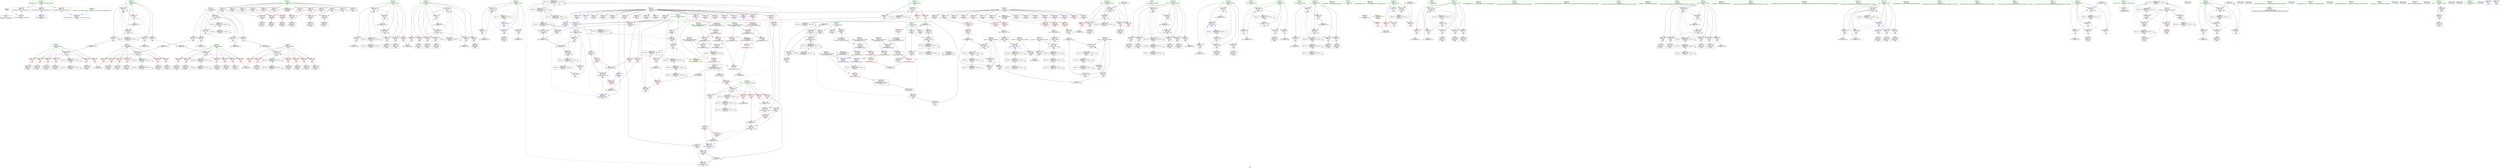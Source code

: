 digraph "SVFG" {
	label="SVFG";

	Node0x564d9242ecb0 [shape=record,color=grey,label="{NodeID: 0\nNullPtr}"];
	Node0x564d9242ecb0 -> Node0x564d92480680[style=solid];
	Node0x564d9242ecb0 -> Node0x564d92492620[style=solid];
	Node0x564d9248dca0 [shape=record,color=red,label="{NodeID: 277\n422\<--95\n\<--c1\nmain\n}"];
	Node0x564d9248dca0 -> Node0x564d9248a190[style=solid];
	Node0x564d9247f0e0 [shape=record,color=black,label="{NodeID: 111\n377\<--376\nidxprom136\<--\nmain\n}"];
	Node0x564d92487a20 [shape=record,color=blue,label="{NodeID: 388\n79\<--120\ni66\<--\nmain\n}"];
	Node0x564d92487a20 -> Node0x564d9248bf60[style=dashed];
	Node0x564d92487a20 -> Node0x564d9248c030[style=dashed];
	Node0x564d92487a20 -> Node0x564d9248c100[style=dashed];
	Node0x564d92487a20 -> Node0x564d9248c1d0[style=dashed];
	Node0x564d92487a20 -> Node0x564d9248c2a0[style=dashed];
	Node0x564d92487a20 -> Node0x564d9248c370[style=dashed];
	Node0x564d92487a20 -> Node0x564d9248c440[style=dashed];
	Node0x564d92487a20 -> Node0x564d92487a20[style=dashed];
	Node0x564d92487a20 -> Node0x564d924888c0[style=dashed];
	Node0x564d92487a20 -> Node0x564d924bfe60[style=dashed];
	Node0x564d924831b0 [shape=record,color=red,label="{NodeID: 222\n171\<--67\n\<--i16\nmain\n}"];
	Node0x564d924831b0 -> Node0x564d92480a20[style=solid];
	Node0x564d9247f630 [shape=record,color=green,label="{NodeID: 56\n113\<--114\nret\<--ret_field_insensitive\nmain\n}"];
	Node0x564d9247f630 -> Node0x564d9248fb80[style=solid];
	Node0x564d9247f630 -> Node0x564d9248fc50[style=solid];
	Node0x564d9247f630 -> Node0x564d92497430[style=solid];
	Node0x564d9247f630 -> Node0x564d92497660[style=solid];
	Node0x564d9248a490 [shape=record,color=grey,label="{NodeID: 499\n590 = Binary(589, 125, )\n}"];
	Node0x564d9248a490 -> Node0x564d92497730[style=solid];
	Node0x564d92490a20 [shape=record,color=red,label="{NodeID: 333\n330\<--329\n\<--arrayidx109\nmain\n}"];
	Node0x564d92490a20 -> Node0x564d9247e990[style=solid];
	Node0x564d92486290 [shape=record,color=purple,label="{NodeID: 167\n578\<--12\narrayidx248\<--a\nmain\n}"];
	Node0x564d9246e970 [shape=record,color=green,label="{NodeID: 1\n7\<--1\n__dso_handle\<--dummyObj\nGlob }"];
	Node0x564d9248dd70 [shape=record,color=red,label="{NodeID: 278\n425\<--95\n\<--c1\nmain\n}"];
	Node0x564d9248dd70 -> Node0x564d9248a010[style=solid];
	Node0x564d9247f1b0 [shape=record,color=black,label="{NodeID: 112\n384\<--383\nidxprom139\<--\nmain\n}"];
	Node0x564d92487af0 [shape=record,color=blue,label="{NodeID: 389\n81\<--120\nj70\<--\nmain\n}"];
	Node0x564d92487af0 -> Node0x564d9248c510[style=dashed];
	Node0x564d92487af0 -> Node0x564d9248c5e0[style=dashed];
	Node0x564d92487af0 -> Node0x564d9248c6b0[style=dashed];
	Node0x564d92487af0 -> Node0x564d9248c780[style=dashed];
	Node0x564d92487af0 -> Node0x564d9248c850[style=dashed];
	Node0x564d92487af0 -> Node0x564d92487af0[style=dashed];
	Node0x564d92487af0 -> Node0x564d924887f0[style=dashed];
	Node0x564d92487af0 -> Node0x564d924c8a60[style=dashed];
	Node0x564d92483280 [shape=record,color=red,label="{NodeID: 223\n184\<--67\n\<--i16\nmain\n}"];
	Node0x564d92483280 -> Node0x564d9249f150[style=solid];
	Node0x564d9247f700 [shape=record,color=green,label="{NodeID: 57\n115\<--116\ni235\<--i235_field_insensitive\nmain\n}"];
	Node0x564d9247f700 -> Node0x564d9248fd20[style=solid];
	Node0x564d9247f700 -> Node0x564d9248fdf0[style=solid];
	Node0x564d9247f700 -> Node0x564d9248fec0[style=solid];
	Node0x564d9247f700 -> Node0x564d9248ff90[style=solid];
	Node0x564d9247f700 -> Node0x564d924974c0[style=solid];
	Node0x564d9247f700 -> Node0x564d92497800[style=solid];
	Node0x564d9248a610 [shape=record,color=grey,label="{NodeID: 500\n512 = Binary(511, 504, )\n}"];
	Node0x564d9248a610 -> Node0x564d924890e0[style=solid];
	Node0x564d92490af0 [shape=record,color=red,label="{NodeID: 334\n344\<--343\n\<--arrayidx116\nmain\n}"];
	Node0x564d92490af0 -> Node0x564d9247ecd0[style=solid];
	Node0x564d92486360 [shape=record,color=purple,label="{NodeID: 168\n581\<--12\narrayidx250\<--a\nmain\n}"];
	Node0x564d92486360 -> Node0x564d924917f0[style=solid];
	Node0x564d92432b10 [shape=record,color=green,label="{NodeID: 2\n19\<--1\n_ZSt3cin\<--dummyObj\nGlob }"];
	Node0x564d9248de40 [shape=record,color=red,label="{NodeID: 279\n553\<--95\n\<--c1\nmain\n}"];
	Node0x564d9248de40 -> Node0x564d9249f750[style=solid];
	Node0x564d9247f280 [shape=record,color=black,label="{NodeID: 113\n387\<--386\nidxprom141\<--\nmain\n}"];
	Node0x564d92487bc0 [shape=record,color=blue,label="{NodeID: 390\n83\<--278\nmv75\<--\nmain\n}"];
	Node0x564d92487bc0 -> Node0x564d924e3480[style=dashed];
	Node0x564d92483350 [shape=record,color=red,label="{NodeID: 224\n168\<--69\n\<--j\nmain\n}"];
	Node0x564d92483350 -> Node0x564d924a1250[style=solid];
	Node0x564d9247f7d0 [shape=record,color=green,label="{NodeID: 58\n117\<--118\nj239\<--j239_field_insensitive\nmain\n}"];
	Node0x564d9247f7d0 -> Node0x564d92490060[style=solid];
	Node0x564d9247f7d0 -> Node0x564d92490130[style=solid];
	Node0x564d9247f7d0 -> Node0x564d92490200[style=solid];
	Node0x564d9247f7d0 -> Node0x564d924902d0[style=solid];
	Node0x564d9247f7d0 -> Node0x564d92497590[style=solid];
	Node0x564d9247f7d0 -> Node0x564d92497730[style=solid];
	Node0x564d9248a790 [shape=record,color=grey,label="{NodeID: 501\n522 = Binary(521, 514, )\n}"];
	Node0x564d9248a790 -> Node0x564d924891b0[style=solid];
	Node0x564d92490bc0 [shape=record,color=red,label="{NodeID: 335\n347\<--346\n\<--arrayidx118\nmain\n}"];
	Node0x564d92490bc0 -> Node0x564d9247eda0[style=solid];
	Node0x564d92486430 [shape=record,color=purple,label="{NodeID: 169\n213\<--14\narrayidx48\<--s\nmain\n}"];
	Node0x564d92432ba0 [shape=record,color=green,label="{NodeID: 3\n20\<--1\n_ZSt4cout\<--dummyObj\nGlob }"];
	Node0x564d9248df10 [shape=record,color=red,label="{NodeID: 280\n439\<--97\n\<--x1\nmain\n}"];
	Node0x564d9248df10 -> Node0x564d924a0650[style=solid];
	Node0x564d9247f350 [shape=record,color=black,label="{NodeID: 114\n390\<--389\nidxprom143\<--\nmain\n}"];
	Node0x564d92487c90 [shape=record,color=blue,label="{NodeID: 391\n85\<--125\nk\<--\nmain\n}"];
	Node0x564d92487c90 -> Node0x564d9248cb90[style=dashed];
	Node0x564d92487c90 -> Node0x564d9248cc60[style=dashed];
	Node0x564d92487c90 -> Node0x564d9248cd30[style=dashed];
	Node0x564d92487c90 -> Node0x564d9248ce00[style=dashed];
	Node0x564d92487c90 -> Node0x564d92487e30[style=dashed];
	Node0x564d92487c90 -> Node0x564d924b6a50[style=dashed];
	Node0x564d92483420 [shape=record,color=red,label="{NodeID: 225\n174\<--69\n\<--j\nmain\n}"];
	Node0x564d92483420 -> Node0x564d92480af0[style=solid];
	Node0x564d9247f8a0 [shape=record,color=green,label="{NodeID: 59\n122\<--123\n_ZNSirsERi\<--_ZNSirsERi_field_insensitive\n}"];
	Node0x564d9248a910 [shape=record,color=grey,label="{NodeID: 502\n437 = Binary(436, 136, )\n}"];
	Node0x564d9248a910 -> Node0x564d92488da0[style=solid];
	Node0x564d92490c90 [shape=record,color=red,label="{NodeID: 336\n376\<--375\n\<--arrayidx135\nmain\n}"];
	Node0x564d92490c90 -> Node0x564d9247f0e0[style=solid];
	Node0x564d92486500 [shape=record,color=purple,label="{NodeID: 170\n216\<--14\narrayidx50\<--s\nmain\n}"];
	Node0x564d92486500 -> Node0x564d924931b0[style=solid];
	Node0x564d92432c30 [shape=record,color=green,label="{NodeID: 4\n21\<--1\n.str\<--dummyObj\nGlob }"];
	Node0x564d9248dfe0 [shape=record,color=red,label="{NodeID: 281\n448\<--97\n\<--x1\nmain\n}"];
	Node0x564d9248dfe0 -> Node0x564d92483920[style=solid];
	Node0x564d9247f420 [shape=record,color=black,label="{NodeID: 115\n393\<--392\nidxprom145\<--\nmain\n}"];
	Node0x564d92487d60 [shape=record,color=blue,label="{NodeID: 392\n83\<--300\nmv75\<--\nmain\n}"];
	Node0x564d92487d60 -> Node0x564d924e3480[style=dashed];
	Node0x564d924834f0 [shape=record,color=red,label="{NodeID: 226\n179\<--69\n\<--j\nmain\n}"];
	Node0x564d924834f0 -> Node0x564d9249f2d0[style=solid];
	Node0x564d9247f9a0 [shape=record,color=green,label="{NodeID: 60\n205\<--206\n_ZSt3minIiERKT_S2_S2_\<--_ZSt3minIiERKT_S2_S2__field_insensitive\n}"];
	Node0x564d9248aa90 [shape=record,color=grey,label="{NodeID: 503\n619 = Binary(618, 125, )\n}"];
	Node0x564d9248aa90 -> Node0x564d924978d0[style=solid];
	Node0x564d92490d60 [shape=record,color=red,label="{NodeID: 337\n379\<--378\n\<--arrayidx137\nmain\n}"];
	Node0x564d92490d60 -> Node0x564d9248ac10[style=solid];
	Node0x564d924865d0 [shape=record,color=purple,label="{NodeID: 171\n276\<--14\n\<--s\nmain\n}"];
	Node0x564d92432cc0 [shape=record,color=green,label="{NodeID: 5\n23\<--1\n.str.1\<--dummyObj\nGlob }"];
	Node0x564d9248e0b0 [shape=record,color=red,label="{NodeID: 282\n466\<--97\n\<--x1\nmain\n}"];
	Node0x564d9248e0b0 -> Node0x564d92483c60[style=solid];
	Node0x564d92483920 [shape=record,color=black,label="{NodeID: 116\n449\<--448\nidxprom172\<--\nmain\n}"];
	Node0x564d92487e30 [shape=record,color=blue,label="{NodeID: 393\n85\<--304\nk\<--inc94\nmain\n}"];
	Node0x564d92487e30 -> Node0x564d9248cb90[style=dashed];
	Node0x564d92487e30 -> Node0x564d9248cc60[style=dashed];
	Node0x564d92487e30 -> Node0x564d9248cd30[style=dashed];
	Node0x564d92487e30 -> Node0x564d9248ce00[style=dashed];
	Node0x564d92487e30 -> Node0x564d92487e30[style=dashed];
	Node0x564d92487e30 -> Node0x564d924b6a50[style=dashed];
	Node0x564d924835c0 [shape=record,color=red,label="{NodeID: 227\n190\<--71\n\<--i34\nmain\n}"];
	Node0x564d924835c0 -> Node0x564d924a1e50[style=solid];
	Node0x564d9247faa0 [shape=record,color=green,label="{NodeID: 61\n298\<--299\n_ZSt3minIxERKT_S2_S2_\<--_ZSt3minIxERKT_S2_S2__field_insensitive\n}"];
	Node0x564d9248ac10 [shape=record,color=grey,label="{NodeID: 504\n380 = Binary(379, 366, )\n}"];
	Node0x564d9248ac10 -> Node0x564d924884b0[style=solid];
	Node0x564d92490e30 [shape=record,color=red,label="{NodeID: 338\n392\<--391\n\<--arrayidx144\nmain\n}"];
	Node0x564d92490e30 -> Node0x564d9247f420[style=solid];
	Node0x564d924866a0 [shape=record,color=purple,label="{NodeID: 172\n277\<--14\narrayidx80\<--s\nmain\n}"];
	Node0x564d924866a0 -> Node0x564d924906e0[style=solid];
	Node0x564d92432d50 [shape=record,color=green,label="{NodeID: 6\n26\<--1\n\<--dummyObj\nCan only get source location for instruction, argument, global var or function.}"];
	Node0x564d9248e180 [shape=record,color=red,label="{NodeID: 283\n483\<--97\n\<--x1\nmain\n}"];
	Node0x564d9248e180 -> Node0x564d92484070[style=solid];
	Node0x564d924839f0 [shape=record,color=black,label="{NodeID: 117\n452\<--451\nidxprom174\<--\nmain\n}"];
	Node0x564d92487f00 [shape=record,color=blue,label="{NodeID: 394\n87\<--309\nsuma\<--\nmain\n}"];
	Node0x564d92487f00 -> Node0x564d9248ced0[style=dashed];
	Node0x564d92487f00 -> Node0x564d9248cfa0[style=dashed];
	Node0x564d92487f00 -> Node0x564d92488170[style=dashed];
	Node0x564d92487f00 -> Node0x564d924b6f50[style=dashed];
	Node0x564d92483690 [shape=record,color=red,label="{NodeID: 228\n198\<--71\n\<--i34\nmain\n}"];
	Node0x564d92483690 -> Node0x564d92480bc0[style=solid];
	Node0x564d9247fba0 [shape=record,color=green,label="{NodeID: 62\n600\<--601\n_ZStlsISt11char_traitsIcEERSt13basic_ostreamIcT_ES5_PKc\<--_ZStlsISt11char_traitsIcEERSt13basic_ostreamIcT_ES5_PKc_field_insensitive\n}"];
	Node0x564d9248ad90 [shape=record,color=grey,label="{NodeID: 505\n333 = Binary(332, 331, )\n}"];
	Node0x564d9248ad90 -> Node0x564d92488170[style=solid];
	Node0x564d92490f00 [shape=record,color=red,label="{NodeID: 339\n395\<--394\n\<--arrayidx146\nmain\n}"];
	Node0x564d92490f00 -> Node0x564d9249fa50[style=solid];
	Node0x564d92486770 [shape=record,color=purple,label="{NodeID: 173\n287\<--14\narrayidx85\<--s\nmain\n}"];
	Node0x564d924367a0 [shape=record,color=green,label="{NodeID: 7\n120\<--1\n\<--dummyObj\nCan only get source location for instruction, argument, global var or function.}"];
	Node0x564d9248e250 [shape=record,color=red,label="{NodeID: 284\n505\<--97\n\<--x1\nmain\n}"];
	Node0x564d9248e250 -> Node0x564d92484480[style=solid];
	Node0x564d92483ac0 [shape=record,color=black,label="{NodeID: 118\n455\<--454\nidxprom176\<--\nmain\n}"];
	Node0x564d92487fd0 [shape=record,color=blue,label="{NodeID: 395\n89\<--309\nsumb\<--\nmain\n}"];
	Node0x564d92487fd0 -> Node0x564d9248d070[style=dashed];
	Node0x564d92487fd0 -> Node0x564d9248d140[style=dashed];
	Node0x564d92487fd0 -> Node0x564d92488240[style=dashed];
	Node0x564d92487fd0 -> Node0x564d924d7f60[style=dashed];
	Node0x564d92483760 [shape=record,color=red,label="{NodeID: 229\n211\<--71\n\<--i34\nmain\n}"];
	Node0x564d92483760 -> Node0x564d92480e30[style=solid];
	Node0x564d9247fca0 [shape=record,color=green,label="{NodeID: 63\n604\<--605\n_ZNSolsEi\<--_ZNSolsEi_field_insensitive\n}"];
	Node0x564d9248af10 [shape=record,color=grey,label="{NodeID: 506\n233 = Binary(232, 227, )\n}"];
	Node0x564d9248af10 -> Node0x564d924813e0[style=solid];
	Node0x564d92490fd0 [shape=record,color=red,label="{NodeID: 340\n461\<--460\n\<--call180\nmain\n}"];
	Node0x564d92490fd0 -> Node0x564d92488e70[style=solid];
	Node0x564d92486840 [shape=record,color=purple,label="{NodeID: 174\n296\<--14\narrayidx91\<--s\nmain\n|{<s0>9}}"];
	Node0x564d92486840:s0 -> Node0x564d92519a70[style=solid,color=red];
	Node0x564d92436830 [shape=record,color=green,label="{NodeID: 8\n125\<--1\n\<--dummyObj\nCan only get source location for instruction, argument, global var or function.}"];
	Node0x564d9248e320 [shape=record,color=red,label="{NodeID: 285\n525\<--97\n\<--x1\nmain\n}"];
	Node0x564d9248e320 -> Node0x564d924847c0[style=solid];
	Node0x564d92483b90 [shape=record,color=black,label="{NodeID: 119\n458\<--457\nidxprom178\<--\nmain\n}"];
	Node0x564d924880a0 [shape=record,color=blue,label="{NodeID: 396\n91\<--120\nk98\<--\nmain\n}"];
	Node0x564d924880a0 -> Node0x564d9248d210[style=dashed];
	Node0x564d924880a0 -> Node0x564d9248d2e0[style=dashed];
	Node0x564d924880a0 -> Node0x564d9248d3b0[style=dashed];
	Node0x564d924880a0 -> Node0x564d9248d480[style=dashed];
	Node0x564d924880a0 -> Node0x564d9248d550[style=dashed];
	Node0x564d924880a0 -> Node0x564d9248d620[style=dashed];
	Node0x564d924880a0 -> Node0x564d92488310[style=dashed];
	Node0x564d924880a0 -> Node0x564d924d8460[style=dashed];
	Node0x564d92483830 [shape=record,color=red,label="{NodeID: 230\n219\<--71\n\<--i34\nmain\n}"];
	Node0x564d92483830 -> Node0x564d92480fd0[style=solid];
	Node0x564d9247fda0 [shape=record,color=green,label="{NodeID: 64\n610\<--611\n_ZNSolsEx\<--_ZNSolsEx_field_insensitive\n}"];
	Node0x564d9248b090 [shape=record,color=grey,label="{NodeID: 507\n304 = Binary(303, 125, )\n}"];
	Node0x564d9248b090 -> Node0x564d92487e30[style=solid];
	Node0x564d924910a0 [shape=record,color=red,label="{NodeID: 341\n472\<--471\n\<--arrayidx187\nmain\n}"];
	Node0x564d924910a0 -> Node0x564d9249f8d0[style=solid];
	Node0x564d92486910 [shape=record,color=purple,label="{NodeID: 175\n369\<--14\narrayidx131\<--s\nmain\n}"];
	Node0x564d924368c0 [shape=record,color=green,label="{NodeID: 9\n136\<--1\n\<--dummyObj\nCan only get source location for instruction, argument, global var or function.}"];
	Node0x564d9248e3f0 [shape=record,color=red,label="{NodeID: 286\n443\<--99\n\<--y1\nmain\n}"];
	Node0x564d9248e3f0 -> Node0x564d924a07d0[style=solid];
	Node0x564d92483c60 [shape=record,color=black,label="{NodeID: 120\n467\<--466\nidxprom184\<--\nmain\n}"];
	Node0x564d92488170 [shape=record,color=blue,label="{NodeID: 397\n87\<--333\nsuma\<--add\nmain\n}"];
	Node0x564d92488170 -> Node0x564d9248ced0[style=dashed];
	Node0x564d92488170 -> Node0x564d9248cfa0[style=dashed];
	Node0x564d92488170 -> Node0x564d92488170[style=dashed];
	Node0x564d92488170 -> Node0x564d924b6f50[style=dashed];
	Node0x564d9248b740 [shape=record,color=red,label="{NodeID: 231\n242\<--71\n\<--i34\nmain\n}"];
	Node0x564d9248b740 -> Node0x564d9248b210[style=solid];
	Node0x564d9247fea0 [shape=record,color=green,label="{NodeID: 65\n613\<--614\n_ZSt4endlIcSt11char_traitsIcEERSt13basic_ostreamIT_T0_ES6_\<--_ZSt4endlIcSt11char_traitsIcEERSt13basic_ostreamIT_T0_ES6__field_insensitive\n}"];
	Node0x564d9248b210 [shape=record,color=grey,label="{NodeID: 508\n243 = Binary(242, 125, )\n}"];
	Node0x564d9248b210 -> Node0x564d924877b0[style=solid];
	Node0x564d92491170 [shape=record,color=red,label="{NodeID: 342\n479\<--478\n\<--arrayidx191\nmain\n}"];
	Node0x564d92491170 -> Node0x564d9249f8d0[style=solid];
	Node0x564d924869e0 [shape=record,color=purple,label="{NodeID: 176\n378\<--14\narrayidx137\<--s\nmain\n}"];
	Node0x564d924869e0 -> Node0x564d92490d60[style=solid];
	Node0x564d924869e0 -> Node0x564d924884b0[style=solid];
	Node0x564d92436950 [shape=record,color=green,label="{NodeID: 10\n247\<--1\n\<--dummyObj\nCan only get source location for instruction, argument, global var or function.}"];
	Node0x564d9248e4c0 [shape=record,color=red,label="{NodeID: 287\n451\<--99\n\<--y1\nmain\n}"];
	Node0x564d9248e4c0 -> Node0x564d924839f0[style=solid];
	Node0x564d92483d30 [shape=record,color=black,label="{NodeID: 121\n470\<--469\nidxprom186\<--\nmain\n}"];
	Node0x564d92488240 [shape=record,color=blue,label="{NodeID: 398\n89\<--350\nsumb\<--add120\nmain\n}"];
	Node0x564d92488240 -> Node0x564d9248d070[style=dashed];
	Node0x564d92488240 -> Node0x564d9248d140[style=dashed];
	Node0x564d92488240 -> Node0x564d92488240[style=dashed];
	Node0x564d92488240 -> Node0x564d924d7f60[style=dashed];
	Node0x564d9248b810 [shape=record,color=red,label="{NodeID: 232\n195\<--73\n\<--j38\nmain\n}"];
	Node0x564d9248b810 -> Node0x564d924a19d0[style=solid];
	Node0x564d9247ffa0 [shape=record,color=green,label="{NodeID: 66\n615\<--616\n_ZNSolsEPFRSoS_E\<--_ZNSolsEPFRSoS_E_field_insensitive\n}"];
	Node0x564d9248b390 [shape=record,color=grey,label="{NodeID: 509\n549 = Binary(548, 125, )\n}"];
	Node0x564d9248b390 -> Node0x564d924894f0[style=solid];
	Node0x564d92491240 [shape=record,color=red,label="{NodeID: 343\n489\<--488\n\<--arrayidx198\nmain\n}"];
	Node0x564d92491240 -> Node0x564d9249f5d0[style=solid];
	Node0x564d92486ab0 [shape=record,color=purple,label="{NodeID: 177\n385\<--14\narrayidx140\<--s\nmain\n}"];
	Node0x564d92436a10 [shape=record,color=green,label="{NodeID: 11\n253\<--1\n\<--dummyObj\nCan only get source location for instruction, argument, global var or function.}"];
	Node0x564d9248e590 [shape=record,color=red,label="{NodeID: 288\n469\<--99\n\<--y1\nmain\n}"];
	Node0x564d9248e590 -> Node0x564d92483d30[style=solid];
	Node0x564d92483e00 [shape=record,color=black,label="{NodeID: 122\n474\<--473\nidxprom188\<--\nmain\n}"];
	Node0x564d92488310 [shape=record,color=blue,label="{NodeID: 399\n91\<--354\nk98\<--inc122\nmain\n}"];
	Node0x564d92488310 -> Node0x564d9248d210[style=dashed];
	Node0x564d92488310 -> Node0x564d9248d2e0[style=dashed];
	Node0x564d92488310 -> Node0x564d9248d3b0[style=dashed];
	Node0x564d92488310 -> Node0x564d9248d480[style=dashed];
	Node0x564d92488310 -> Node0x564d9248d550[style=dashed];
	Node0x564d92488310 -> Node0x564d9248d620[style=dashed];
	Node0x564d92488310 -> Node0x564d92488310[style=dashed];
	Node0x564d92488310 -> Node0x564d924d8460[style=dashed];
	Node0x564d9248b8e0 [shape=record,color=red,label="{NodeID: 233\n201\<--73\n\<--j38\nmain\n}"];
	Node0x564d9248b8e0 -> Node0x564d92480c90[style=solid];
	Node0x564d924800a0 [shape=record,color=green,label="{NodeID: 67\n630\<--631\nretval\<--retval_field_insensitive\n_ZSt3minIiERKT_S2_S2_\n}"];
	Node0x564d924800a0 -> Node0x564d924918c0[style=solid];
	Node0x564d924800a0 -> Node0x564d92497b40[style=solid];
	Node0x564d924800a0 -> Node0x564d92497c10[style=solid];
	Node0x564d9248b510 [shape=record,color=grey,label="{NodeID: 510\n238 = Binary(237, 125, )\n}"];
	Node0x564d9248b510 -> Node0x564d924876e0[style=solid];
	Node0x564d92491310 [shape=record,color=red,label="{NodeID: 344\n496\<--495\n\<--arrayidx202\nmain\n}"];
	Node0x564d92491310 -> Node0x564d9249f5d0[style=solid];
	Node0x564d92486b80 [shape=record,color=purple,label="{NodeID: 178\n394\<--14\narrayidx146\<--s\nmain\n}"];
	Node0x564d92486b80 -> Node0x564d92490f00[style=solid];
	Node0x564d92486b80 -> Node0x564d92488580[style=solid];
	Node0x564d92434100 [shape=record,color=green,label="{NodeID: 12\n258\<--1\n\<--dummyObj\nCan only get source location for instruction, argument, global var or function.}"];
	Node0x564d9248e660 [shape=record,color=red,label="{NodeID: 289\n493\<--99\n\<--y1\nmain\n}"];
	Node0x564d9248e660 -> Node0x564d924842e0[style=solid];
	Node0x564d92483ed0 [shape=record,color=black,label="{NodeID: 123\n477\<--476\nidxprom190\<--\nmain\n}"];
	Node0x564d924883e0 [shape=record,color=blue,label="{NodeID: 400\n93\<--120\nk126\<--\nmain\n}"];
	Node0x564d924883e0 -> Node0x564d9248d6f0[style=dashed];
	Node0x564d924883e0 -> Node0x564d9248d7c0[style=dashed];
	Node0x564d924883e0 -> Node0x564d9248d890[style=dashed];
	Node0x564d924883e0 -> Node0x564d9248d960[style=dashed];
	Node0x564d924883e0 -> Node0x564d9248da30[style=dashed];
	Node0x564d924883e0 -> Node0x564d9248db00[style=dashed];
	Node0x564d924883e0 -> Node0x564d92488650[style=dashed];
	Node0x564d924883e0 -> Node0x564d924d8960[style=dashed];
	Node0x564d9248b9b0 [shape=record,color=red,label="{NodeID: 234\n214\<--73\n\<--j38\nmain\n}"];
	Node0x564d9248b9b0 -> Node0x564d92480f00[style=solid];
	Node0x564d92480170 [shape=record,color=green,label="{NodeID: 68\n632\<--633\n__a.addr\<--__a.addr_field_insensitive\n_ZSt3minIiERKT_S2_S2_\n}"];
	Node0x564d92480170 -> Node0x564d92491990[style=solid];
	Node0x564d92480170 -> Node0x564d92491a60[style=solid];
	Node0x564d92480170 -> Node0x564d924979a0[style=solid];
	Node0x564d9249ed10 [shape=record,color=grey,label="{NodeID: 511\n350 = Binary(349, 348, )\n}"];
	Node0x564d9249ed10 -> Node0x564d92488240[style=solid];
	Node0x564d924913e0 [shape=record,color=red,label="{NodeID: 345\n511\<--510\n\<--arrayidx210\nmain\n}"];
	Node0x564d924913e0 -> Node0x564d9248a610[style=solid];
	Node0x564d92486c50 [shape=record,color=purple,label="{NodeID: 179\n450\<--14\narrayidx173\<--s\nmain\n}"];
	Node0x564d92434200 [shape=record,color=green,label="{NodeID: 13\n309\<--1\n\<--dummyObj\nCan only get source location for instruction, argument, global var or function.}"];
	Node0x564d9248e730 [shape=record,color=red,label="{NodeID: 290\n508\<--99\n\<--y1\nmain\n}"];
	Node0x564d9248e730 -> Node0x564d92484550[style=solid];
	Node0x564d92483fa0 [shape=record,color=black,label="{NodeID: 124\n481\<--480\nconv193\<--add192\nmain\n}"];
	Node0x564d92483fa0 -> Node0x564d92488f40[style=solid];
	Node0x564d924e7930 [shape=record,color=yellow,style=double,label="{NodeID: 733\n68V_1 = ENCHI(MR_68V_0)\npts\{130000 \}\nFun[main]}"];
	Node0x564d924e7930 -> Node0x564d92490a20[style=dashed];
	Node0x564d924e7930 -> Node0x564d92490bc0[style=dashed];
	Node0x564d924e7930 -> Node0x564d924910a0[style=dashed];
	Node0x564d924e7930 -> Node0x564d92491170[style=dashed];
	Node0x564d924e7930 -> Node0x564d92491240[style=dashed];
	Node0x564d924e7930 -> Node0x564d92491310[style=dashed];
	Node0x564d924e7930 -> Node0x564d924917f0[style=dashed];
	Node0x564d924884b0 [shape=record,color=blue,label="{NodeID: 401\n378\<--380\narrayidx137\<--sub138\nmain\n}"];
	Node0x564d924884b0 -> Node0x564d92490f00[style=dashed];
	Node0x564d924884b0 -> Node0x564d92488580[style=dashed];
	Node0x564d9248ba80 [shape=record,color=red,label="{NodeID: 235\n228\<--73\n\<--j38\nmain\n}"];
	Node0x564d9248ba80 -> Node0x564d92481240[style=solid];
	Node0x564d92480240 [shape=record,color=green,label="{NodeID: 69\n634\<--635\n__b.addr\<--__b.addr_field_insensitive\n_ZSt3minIiERKT_S2_S2_\n}"];
	Node0x564d92480240 -> Node0x564d92491b30[style=solid];
	Node0x564d92480240 -> Node0x564d92491c00[style=solid];
	Node0x564d92480240 -> Node0x564d92497a70[style=solid];
	Node0x564d9249ee50 [shape=record,color=grey,label="{NodeID: 512\n354 = Binary(353, 125, )\n}"];
	Node0x564d9249ee50 -> Node0x564d92488310[style=solid];
	Node0x564d924914b0 [shape=record,color=red,label="{NodeID: 346\n521\<--520\n\<--arrayidx215\nmain\n}"];
	Node0x564d924914b0 -> Node0x564d9248a790[style=solid];
	Node0x564d92486d20 [shape=record,color=purple,label="{NodeID: 180\n453\<--14\narrayidx175\<--s\nmain\n|{<s0>10}}"];
	Node0x564d92486d20:s0 -> Node0x564d92519860[style=solid,color=red];
	Node0x564d92434300 [shape=record,color=green,label="{NodeID: 14\n420\<--1\n\<--dummyObj\nCan only get source location for instruction, argument, global var or function.}"];
	Node0x564d9248e800 [shape=record,color=red,label="{NodeID: 291\n538\<--99\n\<--y1\nmain\n}"];
	Node0x564d9248e800 -> Node0x564d92484a30[style=solid];
	Node0x564d92484070 [shape=record,color=black,label="{NodeID: 125\n484\<--483\nidxprom195\<--\nmain\n}"];
	Node0x564d92488580 [shape=record,color=blue,label="{NodeID: 402\n394\<--396\narrayidx146\<--add147\nmain\n}"];
	Node0x564d92488580 -> Node0x564d92490d60[style=dashed];
	Node0x564d92488580 -> Node0x564d924884b0[style=dashed];
	Node0x564d92488580 -> Node0x564d924d8e60[style=dashed];
	Node0x564d9248bb50 [shape=record,color=red,label="{NodeID: 236\n237\<--73\n\<--j38\nmain\n}"];
	Node0x564d9248bb50 -> Node0x564d9248b510[style=solid];
	Node0x564d92480310 [shape=record,color=green,label="{NodeID: 70\n655\<--656\nretval\<--retval_field_insensitive\n_ZSt3minIxERKT_S2_S2_\n}"];
	Node0x564d92480310 -> Node0x564d92491e70[style=solid];
	Node0x564d92480310 -> Node0x564d92497e80[style=solid];
	Node0x564d92480310 -> Node0x564d92497f50[style=solid];
	Node0x564d9249efd0 [shape=record,color=grey,label="{NodeID: 513\n144 = Binary(143, 125, )\n}"];
	Node0x564d9249efd0 -> Node0x564d92492990[style=solid];
	Node0x564d92491580 [shape=record,color=red,label="{NodeID: 347\n531\<--530\n\<--arrayidx220\nmain\n}"];
	Node0x564d92491580 -> Node0x564d92489710[style=solid];
	Node0x564d92486df0 [shape=record,color=purple,label="{NodeID: 181\n456\<--14\narrayidx177\<--s\nmain\n}"];
	Node0x564d92434400 [shape=record,color=green,label="{NodeID: 15\n4\<--6\n_ZStL8__ioinit\<--_ZStL8__ioinit_field_insensitive\nGlob }"];
	Node0x564d92434400 -> Node0x564d92485180[style=solid];
	Node0x564d9248e8d0 [shape=record,color=red,label="{NodeID: 292\n430\<--101\n\<--c2\nmain\n}"];
	Node0x564d9248e8d0 -> Node0x564d924a01d0[style=solid];
	Node0x564d92484140 [shape=record,color=black,label="{NodeID: 126\n487\<--486\nidxprom197\<--\nmain\n}"];
	Node0x564d924e7af0 [shape=record,color=yellow,style=double,label="{NodeID: 735\n72V_1 = ENCHI(MR_72V_0)\npts\{180000 \}\nFun[main]}"];
	Node0x564d924e7af0 -> Node0x564d92490610[style=dashed];
	Node0x564d924e7af0 -> Node0x564d924907b0[style=dashed];
	Node0x564d924e7af0 -> Node0x564d92490950[style=dashed];
	Node0x564d924e7af0 -> Node0x564d92490af0[style=dashed];
	Node0x564d924e7af0 -> Node0x564d92490c90[style=dashed];
	Node0x564d924e7af0 -> Node0x564d92490e30[style=dashed];
	Node0x564d92488650 [shape=record,color=blue,label="{NodeID: 403\n93\<--400\nk126\<--inc149\nmain\n}"];
	Node0x564d92488650 -> Node0x564d9248d6f0[style=dashed];
	Node0x564d92488650 -> Node0x564d9248d7c0[style=dashed];
	Node0x564d92488650 -> Node0x564d9248d890[style=dashed];
	Node0x564d92488650 -> Node0x564d9248d960[style=dashed];
	Node0x564d92488650 -> Node0x564d9248da30[style=dashed];
	Node0x564d92488650 -> Node0x564d9248db00[style=dashed];
	Node0x564d92488650 -> Node0x564d92488650[style=dashed];
	Node0x564d92488650 -> Node0x564d924d8960[style=dashed];
	Node0x564d9248bc20 [shape=record,color=red,label="{NodeID: 237\n210\<--75\n\<--mv\nmain\n}"];
	Node0x564d9248bc20 -> Node0x564d924931b0[style=solid];
	Node0x564d924803e0 [shape=record,color=green,label="{NodeID: 71\n657\<--658\n__a.addr\<--__a.addr_field_insensitive\n_ZSt3minIxERKT_S2_S2_\n}"];
	Node0x564d924803e0 -> Node0x564d92491f40[style=solid];
	Node0x564d924803e0 -> Node0x564d92492010[style=solid];
	Node0x564d924803e0 -> Node0x564d92497ce0[style=solid];
	Node0x564d9249f150 [shape=record,color=grey,label="{NodeID: 514\n185 = Binary(184, 125, )\n}"];
	Node0x564d9249f150 -> Node0x564d92492e70[style=solid];
	Node0x564d92491650 [shape=record,color=red,label="{NodeID: 348\n541\<--540\n\<--arrayidx225\nmain\n}"];
	Node0x564d92491650 -> Node0x564d92489e90[style=solid];
	Node0x564d92486ec0 [shape=record,color=purple,label="{NodeID: 182\n459\<--14\narrayidx179\<--s\nmain\n|{<s0>10}}"];
	Node0x564d92486ec0:s0 -> Node0x564d92519a70[style=solid,color=red];
	Node0x564d92434500 [shape=record,color=green,label="{NodeID: 16\n8\<--9\nr\<--r_field_insensitive\nGlob }"];
	Node0x564d92434500 -> Node0x564d92485250[style=solid];
	Node0x564d92434500 -> Node0x564d92485320[style=solid];
	Node0x564d92434500 -> Node0x564d924853f0[style=solid];
	Node0x564d924cdf60 [shape=record,color=black,label="{NodeID: 625\nMR_22V_12 = PHI(MR_22V_13, MR_22V_6, )\npts\{78 \}\n}"];
	Node0x564d924cdf60 -> Node0x564d9248be90[style=dashed];
	Node0x564d924cdf60 -> Node0x564d92487950[style=dashed];
	Node0x564d924cdf60 -> Node0x564d92489420[style=dashed];
	Node0x564d924cdf60 -> Node0x564d924bf960[style=dashed];
	Node0x564d924cdf60 -> Node0x564d924cdf60[style=dashed];
	Node0x564d924cdf60 -> Node0x564d924d1b60[style=dashed];
	Node0x564d9248e9a0 [shape=record,color=red,label="{NodeID: 293\n433\<--101\n\<--c2\nmain\n}"];
	Node0x564d9248e9a0 -> Node0x564d92489b90[style=solid];
	Node0x564d92484210 [shape=record,color=black,label="{NodeID: 127\n491\<--490\nidxprom199\<--\nmain\n}"];
	Node0x564d92488720 [shape=record,color=blue,label="{NodeID: 404\n77\<--247\nchanged\<--\nmain\n}"];
	Node0x564d92488720 -> Node0x564d924d6660[style=dashed];
	Node0x564d9248bcf0 [shape=record,color=red,label="{NodeID: 238\n218\<--75\n\<--mv\nmain\n}"];
	Node0x564d9248bcf0 -> Node0x564d92489d10[style=solid];
	Node0x564d924804b0 [shape=record,color=green,label="{NodeID: 72\n659\<--660\n__b.addr\<--__b.addr_field_insensitive\n_ZSt3minIxERKT_S2_S2_\n}"];
	Node0x564d924804b0 -> Node0x564d924920e0[style=solid];
	Node0x564d924804b0 -> Node0x564d924921b0[style=solid];
	Node0x564d924804b0 -> Node0x564d92497db0[style=solid];
	Node0x564d924e0780 [shape=record,color=black,label="{NodeID: 681\nMR_70V_16 = PHI(MR_70V_17, MR_70V_15, )\npts\{160000 \}\n|{|<s7>10}}"];
	Node0x564d924e0780 -> Node0x564d92490fd0[style=dashed];
	Node0x564d924e0780 -> Node0x564d924913e0[style=dashed];
	Node0x564d924e0780 -> Node0x564d92491720[style=dashed];
	Node0x564d924e0780 -> Node0x564d924890e0[style=dashed];
	Node0x564d924e0780 -> Node0x564d924c6c60[style=dashed];
	Node0x564d924e0780 -> Node0x564d924d6160[style=dashed];
	Node0x564d924e0780 -> Node0x564d924e0780[style=dashed];
	Node0x564d924e0780:s7 -> Node0x564d924e7ea0[style=dashed,color=red];
	Node0x564d9249f2d0 [shape=record,color=grey,label="{NodeID: 515\n180 = Binary(179, 125, )\n}"];
	Node0x564d9249f2d0 -> Node0x564d92492da0[style=solid];
	Node0x564d92491720 [shape=record,color=red,label="{NodeID: 349\n575\<--574\n\<--arrayidx246\nmain\n}"];
	Node0x564d92491720 -> Node0x564d9249fbd0[style=solid];
	Node0x564d92486f90 [shape=record,color=purple,label="{NodeID: 183\n507\<--14\narrayidx208\<--s\nmain\n}"];
	Node0x564d92434600 [shape=record,color=green,label="{NodeID: 17\n10\<--11\nc\<--c_field_insensitive\nGlob }"];
	Node0x564d92434600 -> Node0x564d924854c0[style=solid];
	Node0x564d92434600 -> Node0x564d92485590[style=solid];
	Node0x564d92434600 -> Node0x564d92485660[style=solid];
	Node0x564d91eb86e0 [shape=record,color=black,label="{NodeID: 792\n121 = PHI()\n}"];
	Node0x564d9248ea70 [shape=record,color=red,label="{NodeID: 294\n436\<--101\n\<--c2\nmain\n}"];
	Node0x564d9248ea70 -> Node0x564d9248a910[style=solid];
	Node0x564d924842e0 [shape=record,color=black,label="{NodeID: 128\n494\<--493\nidxprom201\<--\nmain\n}"];
	Node0x564d924bc950 [shape=record,color=black,label="{NodeID: 571\nMR_6V_3 = PHI(MR_6V_4, MR_6V_2, )\npts\{62 \}\n}"];
	Node0x564d924bc950 -> Node0x564d92482990[style=dashed];
	Node0x564d924bc950 -> Node0x564d92482a60[style=dashed];
	Node0x564d924bc950 -> Node0x564d92482b30[style=dashed];
	Node0x564d924bc950 -> Node0x564d924978d0[style=dashed];
	Node0x564d924887f0 [shape=record,color=blue,label="{NodeID: 405\n81\<--408\nj70\<--inc154\nmain\n}"];
	Node0x564d924887f0 -> Node0x564d9248c510[style=dashed];
	Node0x564d924887f0 -> Node0x564d9248c5e0[style=dashed];
	Node0x564d924887f0 -> Node0x564d9248c6b0[style=dashed];
	Node0x564d924887f0 -> Node0x564d9248c780[style=dashed];
	Node0x564d924887f0 -> Node0x564d9248c850[style=dashed];
	Node0x564d924887f0 -> Node0x564d92487af0[style=dashed];
	Node0x564d924887f0 -> Node0x564d924887f0[style=dashed];
	Node0x564d924887f0 -> Node0x564d924c8a60[style=dashed];
	Node0x564d9248bdc0 [shape=record,color=red,label="{NodeID: 239\n227\<--75\n\<--mv\nmain\n}"];
	Node0x564d9248bdc0 -> Node0x564d9248af10[style=solid];
	Node0x564d92480580 [shape=record,color=green,label="{NodeID: 73\n27\<--691\n_GLOBAL__sub_I_Astein_0_0.cpp\<--_GLOBAL__sub_I_Astein_0_0.cpp_field_insensitive\n}"];
	Node0x564d92480580 -> Node0x564d92492520[style=solid];
	Node0x564d9249f450 [shape=record,color=grey,label="{NodeID: 516\n158 = Binary(157, 125, )\n}"];
	Node0x564d9249f450 -> Node0x564d92492b30[style=solid];
	Node0x564d924917f0 [shape=record,color=red,label="{NodeID: 350\n582\<--581\n\<--arrayidx250\nmain\n}"];
	Node0x564d924917f0 -> Node0x564d92484e40[style=solid];
	Node0x564d92487060 [shape=record,color=purple,label="{NodeID: 184\n510\<--14\narrayidx210\<--s\nmain\n}"];
	Node0x564d92487060 -> Node0x564d924913e0[style=solid];
	Node0x564d92487060 -> Node0x564d924890e0[style=solid];
	Node0x564d92434700 [shape=record,color=green,label="{NodeID: 18\n12\<--13\na\<--a_field_insensitive\nGlob }"];
	Node0x564d92434700 -> Node0x564d92485730[style=solid];
	Node0x564d92434700 -> Node0x564d92485800[style=solid];
	Node0x564d92434700 -> Node0x564d924858d0[style=solid];
	Node0x564d92434700 -> Node0x564d924859a0[style=solid];
	Node0x564d92434700 -> Node0x564d92485a70[style=solid];
	Node0x564d92434700 -> Node0x564d92485b40[style=solid];
	Node0x564d92434700 -> Node0x564d92485c10[style=solid];
	Node0x564d92434700 -> Node0x564d92485ce0[style=solid];
	Node0x564d92434700 -> Node0x564d92485db0[style=solid];
	Node0x564d92434700 -> Node0x564d92485e80[style=solid];
	Node0x564d92434700 -> Node0x564d92485f50[style=solid];
	Node0x564d92434700 -> Node0x564d92486020[style=solid];
	Node0x564d92434700 -> Node0x564d924860f0[style=solid];
	Node0x564d92434700 -> Node0x564d924861c0[style=solid];
	Node0x564d92434700 -> Node0x564d92486290[style=solid];
	Node0x564d92434700 -> Node0x564d92486360[style=solid];
	Node0x564d92518630 [shape=record,color=black,label="{NodeID: 793\n141 = PHI()\n}"];
	Node0x564d924ce960 [shape=record,color=black,label="{NodeID: 627\nMR_42V_4 = PHI(MR_42V_5, MR_42V_3, )\npts\{98 \}\n}"];
	Node0x564d924ce960 -> Node0x564d92488a60[style=dashed];
	Node0x564d924ce960 -> Node0x564d924c2b60[style=dashed];
	Node0x564d924ce960 -> Node0x564d924ce960[style=dashed];
	Node0x564d9248eb40 [shape=record,color=red,label="{NodeID: 295\n548\<--101\n\<--c2\nmain\n}"];
	Node0x564d9248eb40 -> Node0x564d9248b390[style=solid];
	Node0x564d924843b0 [shape=record,color=black,label="{NodeID: 129\n498\<--497\nconv204\<--add203\nmain\n}"];
	Node0x564d924843b0 -> Node0x564d92489010[style=solid];
	Node0x564d924bce50 [shape=record,color=black,label="{NodeID: 572\nMR_8V_2 = PHI(MR_8V_4, MR_8V_1, )\npts\{64 \}\n}"];
	Node0x564d924bce50 -> Node0x564d924928c0[style=dashed];
	Node0x564d924888c0 [shape=record,color=blue,label="{NodeID: 406\n79\<--413\ni66\<--inc157\nmain\n}"];
	Node0x564d924888c0 -> Node0x564d9248bf60[style=dashed];
	Node0x564d924888c0 -> Node0x564d9248c030[style=dashed];
	Node0x564d924888c0 -> Node0x564d9248c100[style=dashed];
	Node0x564d924888c0 -> Node0x564d9248c1d0[style=dashed];
	Node0x564d924888c0 -> Node0x564d9248c2a0[style=dashed];
	Node0x564d924888c0 -> Node0x564d9248c370[style=dashed];
	Node0x564d924888c0 -> Node0x564d9248c440[style=dashed];
	Node0x564d924888c0 -> Node0x564d92487a20[style=dashed];
	Node0x564d924888c0 -> Node0x564d924888c0[style=dashed];
	Node0x564d924888c0 -> Node0x564d924bfe60[style=dashed];
	Node0x564d9248be90 [shape=record,color=red,label="{NodeID: 240\n249\<--77\n\<--changed\nmain\n}"];
	Node0x564d9248be90 -> Node0x564d924814b0[style=solid];
	Node0x564d92480680 [shape=record,color=black,label="{NodeID: 74\n2\<--3\ndummyVal\<--dummyVal\n}"];
	Node0x564d924e1180 [shape=record,color=black,label="{NodeID: 683\nMR_20V_4 = PHI(MR_20V_5, MR_20V_3, )\npts\{76 \}\n}"];
	Node0x564d924e1180 -> Node0x564d924930e0[style=dashed];
	Node0x564d924e1180 -> Node0x564d924bf490[style=dashed];
	Node0x564d924e1180 -> Node0x564d924e1180[style=dashed];
	Node0x564d9249f5d0 [shape=record,color=grey,label="{NodeID: 517\n497 = Binary(489, 496, )\n}"];
	Node0x564d9249f5d0 -> Node0x564d924843b0[style=solid];
	Node0x564d924918c0 [shape=record,color=red,label="{NodeID: 351\n650\<--630\n\<--retval\n_ZSt3minIiERKT_S2_S2_\n}"];
	Node0x564d924918c0 -> Node0x564d92484fe0[style=solid];
	Node0x564d92487130 [shape=record,color=purple,label="{NodeID: 185\n517\<--14\narrayidx213\<--s\nmain\n}"];
	Node0x564d92434800 [shape=record,color=green,label="{NodeID: 19\n14\<--16\ns\<--s_field_insensitive\nGlob }"];
	Node0x564d92434800 -> Node0x564d92486430[style=solid];
	Node0x564d92434800 -> Node0x564d92486500[style=solid];
	Node0x564d92434800 -> Node0x564d924865d0[style=solid];
	Node0x564d92434800 -> Node0x564d924866a0[style=solid];
	Node0x564d92434800 -> Node0x564d92486770[style=solid];
	Node0x564d92434800 -> Node0x564d92486840[style=solid];
	Node0x564d92434800 -> Node0x564d92486910[style=solid];
	Node0x564d92434800 -> Node0x564d924869e0[style=solid];
	Node0x564d92434800 -> Node0x564d92486ab0[style=solid];
	Node0x564d92434800 -> Node0x564d92486b80[style=solid];
	Node0x564d92434800 -> Node0x564d92486c50[style=solid];
	Node0x564d92434800 -> Node0x564d92486d20[style=solid];
	Node0x564d92434800 -> Node0x564d92486df0[style=solid];
	Node0x564d92434800 -> Node0x564d92486ec0[style=solid];
	Node0x564d92434800 -> Node0x564d92486f90[style=solid];
	Node0x564d92434800 -> Node0x564d92487060[style=solid];
	Node0x564d92434800 -> Node0x564d92487130[style=solid];
	Node0x564d92434800 -> Node0x564d92487200[style=solid];
	Node0x564d92434800 -> Node0x564d924872d0[style=solid];
	Node0x564d92434800 -> Node0x564d924873a0[style=solid];
	Node0x564d92434800 -> Node0x564d92487470[style=solid];
	Node0x564d92434800 -> Node0x564d92487540[style=solid];
	Node0x564d92434800 -> Node0x564d92487610[style=solid];
	Node0x564d92434800 -> Node0x564d924818c0[style=solid];
	Node0x564d92518730 [shape=record,color=black,label="{NodeID: 794\n155 = PHI()\n}"];
	Node0x564d924cee60 [shape=record,color=black,label="{NodeID: 628\nMR_44V_4 = PHI(MR_44V_5, MR_44V_3, )\npts\{100 \}\n}"];
	Node0x564d924cee60 -> Node0x564d92488b30[style=dashed];
	Node0x564d924cee60 -> Node0x564d924c3060[style=dashed];
	Node0x564d924cee60 -> Node0x564d924cee60[style=dashed];
	Node0x564d9248ec10 [shape=record,color=red,label="{NodeID: 296\n440\<--103\n\<--x2\nmain\n}"];
	Node0x564d9248ec10 -> Node0x564d924a0650[style=solid];
	Node0x564d92484480 [shape=record,color=black,label="{NodeID: 130\n506\<--505\nidxprom207\<--\nmain\n}"];
	Node0x564d924e7ea0 [shape=record,color=yellow,style=double,label="{NodeID: 739\n70V_1 = ENCHI(MR_70V_0)\npts\{160000 \}\nFun[_ZSt3minIxERKT_S2_S2_]}"];
	Node0x564d924e7ea0 -> Node0x564d92492280[style=dashed];
	Node0x564d924e7ea0 -> Node0x564d92492350[style=dashed];
	Node0x564d924bd350 [shape=record,color=black,label="{NodeID: 573\nMR_10V_2 = PHI(MR_10V_4, MR_10V_1, )\npts\{66 \}\n}"];
	Node0x564d924bd350 -> Node0x564d92492a60[style=dashed];
	Node0x564d92488990 [shape=record,color=blue,label="{NodeID: 407\n95\<--120\nc1\<--\nmain\n}"];
	Node0x564d92488990 -> Node0x564d9248dbd0[style=dashed];
	Node0x564d92488990 -> Node0x564d9248dca0[style=dashed];
	Node0x564d92488990 -> Node0x564d9248dd70[style=dashed];
	Node0x564d92488990 -> Node0x564d9248de40[style=dashed];
	Node0x564d92488990 -> Node0x564d92488990[style=dashed];
	Node0x564d92488990 -> Node0x564d924895c0[style=dashed];
	Node0x564d92488990 -> Node0x564d924c2660[style=dashed];
	Node0x564d9248bf60 [shape=record,color=red,label="{NodeID: 241\n256\<--79\n\<--i66\nmain\n}"];
	Node0x564d9248bf60 -> Node0x564d924a10d0[style=solid];
	Node0x564d92480780 [shape=record,color=black,label="{NodeID: 75\n38\<--39\n\<--_ZNSt8ios_base4InitD1Ev\nCan only get source location for instruction, argument, global var or function.}"];
	Node0x564d924e1680 [shape=record,color=black,label="{NodeID: 684\nMR_64V_4 = PHI(MR_64V_5, MR_64V_3, )\npts\{90000 \}\n|{|<s5>8}}"];
	Node0x564d924e1680 -> Node0x564d924903a0[style=dashed];
	Node0x564d924e1680 -> Node0x564d92490470[style=dashed];
	Node0x564d924e1680 -> Node0x564d92493280[style=dashed];
	Node0x564d924e1680 -> Node0x564d924c6260[style=dashed];
	Node0x564d924e1680 -> Node0x564d924e1680[style=dashed];
	Node0x564d924e1680:s5 -> Node0x564d924e5980[style=dashed,color=red];
	Node0x564d9249f750 [shape=record,color=grey,label="{NodeID: 518\n554 = Binary(553, 125, )\n}"];
	Node0x564d9249f750 -> Node0x564d924895c0[style=solid];
	Node0x564d92491990 [shape=record,color=red,label="{NodeID: 352\n640\<--632\n\<--__a.addr\n_ZSt3minIiERKT_S2_S2_\n}"];
	Node0x564d92491990 -> Node0x564d92491da0[style=solid];
	Node0x564d92487200 [shape=record,color=purple,label="{NodeID: 186\n520\<--14\narrayidx215\<--s\nmain\n}"];
	Node0x564d92487200 -> Node0x564d924914b0[style=solid];
	Node0x564d92487200 -> Node0x564d924891b0[style=solid];
	Node0x564d92434900 [shape=record,color=green,label="{NodeID: 20\n17\<--18\nseq\<--seq_field_insensitive\nGlob }"];
	Node0x564d92434900 -> Node0x564d92481990[style=solid];
	Node0x564d92434900 -> Node0x564d92481a60[style=solid];
	Node0x564d92434900 -> Node0x564d92481b30[style=solid];
	Node0x564d92434900 -> Node0x564d92481c00[style=solid];
	Node0x564d92434900 -> Node0x564d92481cd0[style=solid];
	Node0x564d92434900 -> Node0x564d92481da0[style=solid];
	Node0x564d92434900 -> Node0x564d92481e70[style=solid];
	Node0x564d92434900 -> Node0x564d92481f40[style=solid];
	Node0x564d92434900 -> Node0x564d92482010[style=solid];
	Node0x564d92434900 -> Node0x564d924820e0[style=solid];
	Node0x564d92434900 -> Node0x564d924821b0[style=solid];
	Node0x564d92434900 -> Node0x564d92482280[style=solid];
	Node0x564d92518830 [shape=record,color=black,label="{NodeID: 795\n37 = PHI()\n}"];
	Node0x564d924cf360 [shape=record,color=black,label="{NodeID: 629\nMR_46V_4 = PHI(MR_46V_6, MR_46V_3, )\npts\{102 \}\n}"];
	Node0x564d924cf360 -> Node0x564d92488c00[style=dashed];
	Node0x564d924cf360 -> Node0x564d924c3560[style=dashed];
	Node0x564d924cf360 -> Node0x564d924cf360[style=dashed];
	Node0x564d9248ece0 [shape=record,color=red,label="{NodeID: 297\n454\<--103\n\<--x2\nmain\n}"];
	Node0x564d9248ece0 -> Node0x564d92483ac0[style=solid];
	Node0x564d92484550 [shape=record,color=black,label="{NodeID: 131\n509\<--508\nidxprom209\<--\nmain\n}"];
	Node0x564d924e7f80 [shape=record,color=yellow,style=double,label="{NodeID: 740\n28V_1 = ENCHI(MR_28V_0)\npts\{84 \}\nFun[_ZSt3minIxERKT_S2_S2_]}"];
	Node0x564d924e7f80 -> Node0x564d92492350[style=dashed];
	Node0x564d924b5250 [shape=record,color=black,label="{NodeID: 574\nMR_12V_2 = PHI(MR_12V_4, MR_12V_1, )\npts\{68 \}\n}"];
	Node0x564d924b5250 -> Node0x564d92492c00[style=dashed];
	Node0x564d92488a60 [shape=record,color=blue,label="{NodeID: 408\n97\<--423\nx1\<--div\nmain\n}"];
	Node0x564d92488a60 -> Node0x564d9248df10[style=dashed];
	Node0x564d92488a60 -> Node0x564d9248dfe0[style=dashed];
	Node0x564d92488a60 -> Node0x564d9248e0b0[style=dashed];
	Node0x564d92488a60 -> Node0x564d9248e180[style=dashed];
	Node0x564d92488a60 -> Node0x564d9248e250[style=dashed];
	Node0x564d92488a60 -> Node0x564d9248e320[style=dashed];
	Node0x564d92488a60 -> Node0x564d924ce960[style=dashed];
	Node0x564d9248c030 [shape=record,color=red,label="{NodeID: 242\n265\<--79\n\<--i66\nmain\n}"];
	Node0x564d9248c030 -> Node0x564d924a0dd0[style=solid];
	Node0x564d92480880 [shape=record,color=black,label="{NodeID: 76\n139\<--138\nidxprom\<--\nmain\n}"];
	Node0x564d924e1b80 [shape=record,color=black,label="{NodeID: 685\nMR_66V_4 = PHI(MR_66V_5, MR_66V_3, )\npts\{110000 \}\n|{|<s5>8}}"];
	Node0x564d924e1b80 -> Node0x564d924903a0[style=dashed];
	Node0x564d924e1b80 -> Node0x564d92490540[style=dashed];
	Node0x564d924e1b80 -> Node0x564d92493350[style=dashed];
	Node0x564d924e1b80 -> Node0x564d924c6760[style=dashed];
	Node0x564d924e1b80 -> Node0x564d924e1b80[style=dashed];
	Node0x564d924e1b80:s5 -> Node0x564d924e5a60[style=dashed,color=red];
	Node0x564d9249f8d0 [shape=record,color=grey,label="{NodeID: 519\n480 = Binary(472, 479, )\n}"];
	Node0x564d9249f8d0 -> Node0x564d92483fa0[style=solid];
	Node0x564d92491a60 [shape=record,color=red,label="{NodeID: 353\n647\<--632\n\<--__a.addr\n_ZSt3minIiERKT_S2_S2_\n}"];
	Node0x564d92491a60 -> Node0x564d92497c10[style=solid];
	Node0x564d924872d0 [shape=record,color=purple,label="{NodeID: 187\n527\<--14\narrayidx218\<--s\nmain\n}"];
	Node0x564d92434a00 [shape=record,color=green,label="{NodeID: 21\n25\<--29\nllvm.global_ctors\<--llvm.global_ctors_field_insensitive\nGlob }"];
	Node0x564d92434a00 -> Node0x564d924824f0[style=solid];
	Node0x564d92434a00 -> Node0x564d924825f0[style=solid];
	Node0x564d92434a00 -> Node0x564d924826f0[style=solid];
	Node0x564d92518930 [shape=record,color=black,label="{NodeID: 796\n204 = PHI(627, )\n}"];
	Node0x564d92518930 -> Node0x564d924903a0[style=solid];
	Node0x564d924cf860 [shape=record,color=black,label="{NodeID: 630\nMR_48V_4 = PHI(MR_48V_5, MR_48V_3, )\npts\{104 \}\n}"];
	Node0x564d924cf860 -> Node0x564d92488cd0[style=dashed];
	Node0x564d924cf860 -> Node0x564d924c3a60[style=dashed];
	Node0x564d924cf860 -> Node0x564d924cf860[style=dashed];
	Node0x564d9248edb0 [shape=record,color=red,label="{NodeID: 298\n473\<--103\n\<--x2\nmain\n}"];
	Node0x564d9248edb0 -> Node0x564d92483e00[style=solid];
	Node0x564d92484620 [shape=record,color=black,label="{NodeID: 132\n516\<--515\nidxprom212\<--\nmain\n}"];
	Node0x564d924b5750 [shape=record,color=black,label="{NodeID: 575\nMR_14V_2 = PHI(MR_14V_3, MR_14V_1, )\npts\{70 \}\n}"];
	Node0x564d924b5750 -> Node0x564d92492cd0[style=dashed];
	Node0x564d924b5750 -> Node0x564d924b5750[style=dashed];
	Node0x564d92488b30 [shape=record,color=blue,label="{NodeID: 409\n99\<--426\ny1\<--rem\nmain\n}"];
	Node0x564d92488b30 -> Node0x564d9248e3f0[style=dashed];
	Node0x564d92488b30 -> Node0x564d9248e4c0[style=dashed];
	Node0x564d92488b30 -> Node0x564d9248e590[style=dashed];
	Node0x564d92488b30 -> Node0x564d9248e660[style=dashed];
	Node0x564d92488b30 -> Node0x564d9248e730[style=dashed];
	Node0x564d92488b30 -> Node0x564d9248e800[style=dashed];
	Node0x564d92488b30 -> Node0x564d924cee60[style=dashed];
	Node0x564d9248c100 [shape=record,color=red,label="{NodeID: 243\n270\<--79\n\<--i66\nmain\n}"];
	Node0x564d9248c100 -> Node0x564d92481580[style=solid];
	Node0x564d92480950 [shape=record,color=black,label="{NodeID: 77\n153\<--152\nidxprom10\<--\nmain\n}"];
	Node0x564d924e2080 [shape=record,color=black,label="{NodeID: 686\nMR_70V_4 = PHI(MR_70V_5, MR_70V_3, )\npts\{160000 \}\n}"];
	Node0x564d924e2080 -> Node0x564d92491720[style=dashed];
	Node0x564d924e2080 -> Node0x564d924931b0[style=dashed];
	Node0x564d924e2080 -> Node0x564d924c6c60[style=dashed];
	Node0x564d924e2080 -> Node0x564d924d6160[style=dashed];
	Node0x564d924e2080 -> Node0x564d924e2080[style=dashed];
	Node0x564d9249fa50 [shape=record,color=grey,label="{NodeID: 520\n396 = Binary(395, 382, )\n}"];
	Node0x564d9249fa50 -> Node0x564d92488580[style=solid];
	Node0x564d92491b30 [shape=record,color=red,label="{NodeID: 354\n638\<--634\n\<--__b.addr\n_ZSt3minIiERKT_S2_S2_\n}"];
	Node0x564d92491b30 -> Node0x564d92491cd0[style=solid];
	Node0x564d924873a0 [shape=record,color=purple,label="{NodeID: 188\n530\<--14\narrayidx220\<--s\nmain\n}"];
	Node0x564d924873a0 -> Node0x564d92491580[style=solid];
	Node0x564d924873a0 -> Node0x564d92489280[style=solid];
	Node0x564d92434b00 [shape=record,color=green,label="{NodeID: 22\n30\<--31\n__cxx_global_var_init\<--__cxx_global_var_init_field_insensitive\n}"];
	Node0x564d92518b20 [shape=record,color=black,label="{NodeID: 797\n131 = PHI()\n}"];
	Node0x564d924cfd60 [shape=record,color=black,label="{NodeID: 631\nMR_50V_4 = PHI(MR_50V_5, MR_50V_3, )\npts\{106 \}\n}"];
	Node0x564d924cfd60 -> Node0x564d92488da0[style=dashed];
	Node0x564d924cfd60 -> Node0x564d924c3f60[style=dashed];
	Node0x564d924cfd60 -> Node0x564d924cfd60[style=dashed];
	Node0x564d9248ee80 [shape=record,color=red,label="{NodeID: 299\n490\<--103\n\<--x2\nmain\n}"];
	Node0x564d9248ee80 -> Node0x564d92484210[style=solid];
	Node0x564d924846f0 [shape=record,color=black,label="{NodeID: 133\n519\<--518\nidxprom214\<--\nmain\n}"];
	Node0x564d924b5840 [shape=record,color=black,label="{NodeID: 576\nMR_16V_2 = PHI(MR_16V_4, MR_16V_1, )\npts\{72 \}\n}"];
	Node0x564d924b5840 -> Node0x564d92492f40[style=dashed];
	Node0x564d92488c00 [shape=record,color=blue,label="{NodeID: 410\n101\<--120\nc2\<--\nmain\n}"];
	Node0x564d92488c00 -> Node0x564d9248e8d0[style=dashed];
	Node0x564d92488c00 -> Node0x564d9248e9a0[style=dashed];
	Node0x564d92488c00 -> Node0x564d9248ea70[style=dashed];
	Node0x564d92488c00 -> Node0x564d9248eb40[style=dashed];
	Node0x564d92488c00 -> Node0x564d924894f0[style=dashed];
	Node0x564d92488c00 -> Node0x564d924cf360[style=dashed];
	Node0x564d9248c1d0 [shape=record,color=red,label="{NodeID: 244\n288\<--79\n\<--i66\nmain\n}"];
	Node0x564d9248c1d0 -> Node0x564d924817f0[style=solid];
	Node0x564d92480a20 [shape=record,color=black,label="{NodeID: 78\n172\<--171\nidxprom23\<--\nmain\n}"];
	Node0x564d9249fbd0 [shape=record,color=grey,label="{NodeID: 521\n584 = Binary(575, 583, )\n}"];
	Node0x564d9249fbd0 -> Node0x564d9248a310[style=solid];
	Node0x564d92491c00 [shape=record,color=red,label="{NodeID: 355\n644\<--634\n\<--__b.addr\n_ZSt3minIiERKT_S2_S2_\n}"];
	Node0x564d92491c00 -> Node0x564d92497b40[style=solid];
	Node0x564d92487470 [shape=record,color=purple,label="{NodeID: 189\n537\<--14\narrayidx223\<--s\nmain\n}"];
	Node0x564d92434c00 [shape=record,color=green,label="{NodeID: 23\n34\<--35\n_ZNSt8ios_base4InitC1Ev\<--_ZNSt8ios_base4InitC1Ev_field_insensitive\n}"];
	Node0x564d92518bf0 [shape=record,color=black,label="{NodeID: 798\n297 = PHI(652, )\n}"];
	Node0x564d92518bf0 -> Node0x564d92490880[style=solid];
	Node0x564d924d0260 [shape=record,color=black,label="{NodeID: 632\nMR_52V_4 = PHI(MR_52V_5, MR_52V_3, )\npts\{108 \}\n}"];
	Node0x564d924d0260 -> Node0x564d92488e70[style=dashed];
	Node0x564d924d0260 -> Node0x564d924c4460[style=dashed];
	Node0x564d924d0260 -> Node0x564d924d0260[style=dashed];
	Node0x564d924d0260 -> Node0x564d924d2060[style=dashed];
	Node0x564d9248ef50 [shape=record,color=red,label="{NodeID: 300\n515\<--103\n\<--x2\nmain\n}"];
	Node0x564d9248ef50 -> Node0x564d92484620[style=solid];
	Node0x564d924847c0 [shape=record,color=black,label="{NodeID: 134\n526\<--525\nidxprom217\<--\nmain\n}"];
	Node0x564d924b5930 [shape=record,color=black,label="{NodeID: 577\nMR_18V_2 = PHI(MR_18V_3, MR_18V_1, )\npts\{74 \}\n}"];
	Node0x564d924b5930 -> Node0x564d92493010[style=dashed];
	Node0x564d924b5930 -> Node0x564d924b5930[style=dashed];
	Node0x564d92488cd0 [shape=record,color=blue,label="{NodeID: 411\n103\<--434\nx2\<--div165\nmain\n}"];
	Node0x564d92488cd0 -> Node0x564d9248ec10[style=dashed];
	Node0x564d92488cd0 -> Node0x564d9248ece0[style=dashed];
	Node0x564d92488cd0 -> Node0x564d9248edb0[style=dashed];
	Node0x564d92488cd0 -> Node0x564d9248ee80[style=dashed];
	Node0x564d92488cd0 -> Node0x564d9248ef50[style=dashed];
	Node0x564d92488cd0 -> Node0x564d9248f020[style=dashed];
	Node0x564d92488cd0 -> Node0x564d92488cd0[style=dashed];
	Node0x564d92488cd0 -> Node0x564d924cf860[style=dashed];
	Node0x564d9248c2a0 [shape=record,color=red,label="{NodeID: 245\n321\<--79\n\<--i66\nmain\n}"];
	Node0x564d9248c2a0 -> Node0x564d9247e720[style=solid];
	Node0x564d92480af0 [shape=record,color=black,label="{NodeID: 79\n175\<--174\nidxprom25\<--\nmain\n}"];
	Node0x564d9249fd50 [shape=record,color=grey,label="{NodeID: 522\n400 = Binary(399, 125, )\n}"];
	Node0x564d9249fd50 -> Node0x564d92488650[style=solid];
	Node0x564d92491cd0 [shape=record,color=red,label="{NodeID: 356\n639\<--638\n\<--\n_ZSt3minIiERKT_S2_S2_\n}"];
	Node0x564d92491cd0 -> Node0x564d924a04d0[style=solid];
	Node0x564d92487540 [shape=record,color=purple,label="{NodeID: 190\n540\<--14\narrayidx225\<--s\nmain\n}"];
	Node0x564d92487540 -> Node0x564d92491650[style=solid];
	Node0x564d92487540 -> Node0x564d92489350[style=solid];
	Node0x564d92434d00 [shape=record,color=green,label="{NodeID: 24\n40\<--41\n__cxa_atexit\<--__cxa_atexit_field_insensitive\n}"];
	Node0x564d92518d20 [shape=record,color=black,label="{NodeID: 799\n177 = PHI()\n}"];
	Node0x564d924d0760 [shape=record,color=black,label="{NodeID: 633\nMR_54V_4 = PHI(MR_54V_5, MR_54V_3, )\npts\{110 \}\n}"];
	Node0x564d924d0760 -> Node0x564d92488f40[style=dashed];
	Node0x564d924d0760 -> Node0x564d924c4960[style=dashed];
	Node0x564d924d0760 -> Node0x564d924d0760[style=dashed];
	Node0x564d924d0760 -> Node0x564d924d2560[style=dashed];
	Node0x564d9248f020 [shape=record,color=red,label="{NodeID: 301\n535\<--103\n\<--x2\nmain\n}"];
	Node0x564d9248f020 -> Node0x564d92484960[style=solid];
	Node0x564d92484890 [shape=record,color=black,label="{NodeID: 135\n529\<--528\nidxprom219\<--\nmain\n}"];
	Node0x564d924bf490 [shape=record,color=black,label="{NodeID: 578\nMR_20V_2 = PHI(MR_20V_3, MR_20V_1, )\npts\{76 \}\n}"];
	Node0x564d924bf490 -> Node0x564d924bf490[style=dashed];
	Node0x564d924bf490 -> Node0x564d924e1180[style=dashed];
	Node0x564d92488da0 [shape=record,color=blue,label="{NodeID: 412\n105\<--437\ny2\<--rem166\nmain\n}"];
	Node0x564d92488da0 -> Node0x564d9248f0f0[style=dashed];
	Node0x564d92488da0 -> Node0x564d9248f1c0[style=dashed];
	Node0x564d92488da0 -> Node0x564d9248f290[style=dashed];
	Node0x564d92488da0 -> Node0x564d9248f360[style=dashed];
	Node0x564d92488da0 -> Node0x564d9248f430[style=dashed];
	Node0x564d92488da0 -> Node0x564d9248f500[style=dashed];
	Node0x564d92488da0 -> Node0x564d92488da0[style=dashed];
	Node0x564d92488da0 -> Node0x564d924cfd60[style=dashed];
	Node0x564d9248c370 [shape=record,color=red,label="{NodeID: 246\n370\<--79\n\<--i66\nmain\n}"];
	Node0x564d9248c370 -> Node0x564d9247ef40[style=solid];
	Node0x564d92480bc0 [shape=record,color=black,label="{NodeID: 80\n199\<--198\nidxprom42\<--\nmain\n}"];
	Node0x564d9249fed0 [shape=record,color=grey,label="{NodeID: 523\n419 = cmp(418, 420, )\n}"];
	Node0x564d92491da0 [shape=record,color=red,label="{NodeID: 357\n641\<--640\n\<--\n_ZSt3minIiERKT_S2_S2_\n}"];
	Node0x564d92491da0 -> Node0x564d924a04d0[style=solid];
	Node0x564d92487610 [shape=record,color=purple,label="{NodeID: 191\n571\<--14\narrayidx244\<--s\nmain\n}"];
	Node0x564d92434e00 [shape=record,color=green,label="{NodeID: 25\n39\<--45\n_ZNSt8ios_base4InitD1Ev\<--_ZNSt8ios_base4InitD1Ev_field_insensitive\n}"];
	Node0x564d92434e00 -> Node0x564d92480780[style=solid];
	Node0x564d92518df0 [shape=record,color=black,label="{NodeID: 800\n599 = PHI()\n}"];
	Node0x564d924d0c60 [shape=record,color=black,label="{NodeID: 634\nMR_56V_4 = PHI(MR_56V_5, MR_56V_3, )\npts\{112 \}\n}"];
	Node0x564d924d0c60 -> Node0x564d92489010[style=dashed];
	Node0x564d924d0c60 -> Node0x564d924c4e60[style=dashed];
	Node0x564d924d0c60 -> Node0x564d924d0c60[style=dashed];
	Node0x564d924d0c60 -> Node0x564d924d2a60[style=dashed];
	Node0x564d9248f0f0 [shape=record,color=red,label="{NodeID: 302\n444\<--105\n\<--y2\nmain\n}"];
	Node0x564d9248f0f0 -> Node0x564d924a07d0[style=solid];
	Node0x564d92484960 [shape=record,color=black,label="{NodeID: 136\n536\<--535\nidxprom222\<--\nmain\n}"];
	Node0x564d924bf960 [shape=record,color=black,label="{NodeID: 579\nMR_22V_2 = PHI(MR_22V_4, MR_22V_1, )\npts\{78 \}\n}"];
	Node0x564d924bf960 -> Node0x564d92487880[style=dashed];
	Node0x564d92488e70 [shape=record,color=blue,label="{NodeID: 413\n107\<--461\nmv171\<--\nmain\n}"];
	Node0x564d92488e70 -> Node0x564d9248f5d0[style=dashed];
	Node0x564d92488e70 -> Node0x564d9248f6a0[style=dashed];
	Node0x564d92488e70 -> Node0x564d9248f770[style=dashed];
	Node0x564d92488e70 -> Node0x564d9248f840[style=dashed];
	Node0x564d92488e70 -> Node0x564d9248f910[style=dashed];
	Node0x564d92488e70 -> Node0x564d924d2060[style=dashed];
	Node0x564d9248c440 [shape=record,color=red,label="{NodeID: 247\n412\<--79\n\<--i66\nmain\n}"];
	Node0x564d9248c440 -> Node0x564d9249abc0[style=solid];
	Node0x564d92480c90 [shape=record,color=black,label="{NodeID: 81\n202\<--201\nidxprom44\<--\nmain\n}"];
	Node0x564d924e3480 [shape=record,color=black,label="{NodeID: 690\nMR_28V_8 = PHI(MR_28V_9, MR_28V_7, )\npts\{84 \}\n|{|<s6>9}}"];
	Node0x564d924e3480 -> Node0x564d9248c920[style=dashed];
	Node0x564d924e3480 -> Node0x564d9248c9f0[style=dashed];
	Node0x564d924e3480 -> Node0x564d9248cac0[style=dashed];
	Node0x564d924e3480 -> Node0x564d92490880[style=dashed];
	Node0x564d924e3480 -> Node0x564d92487d60[style=dashed];
	Node0x564d924e3480 -> Node0x564d924b6550[style=dashed];
	Node0x564d924e3480:s6 -> Node0x564d924e7f80[style=dashed,color=red];
	Node0x564d924a0050 [shape=record,color=grey,label="{NodeID: 524\n667 = cmp(664, 666, )\n}"];
	Node0x564d92491e70 [shape=record,color=red,label="{NodeID: 358\n675\<--655\n\<--retval\n_ZSt3minIxERKT_S2_S2_\n}"];
	Node0x564d92491e70 -> Node0x564d924850b0[style=solid];
	Node0x564d924818c0 [shape=record,color=purple,label="{NodeID: 192\n574\<--14\narrayidx246\<--s\nmain\n}"];
	Node0x564d924818c0 -> Node0x564d92491720[style=solid];
	Node0x564d92434f00 [shape=record,color=green,label="{NodeID: 26\n52\<--53\nmain\<--main_field_insensitive\n}"];
	Node0x564d92518ec0 [shape=record,color=black,label="{NodeID: 801\n603 = PHI()\n}"];
	Node0x564d9248f1c0 [shape=record,color=red,label="{NodeID: 303\n457\<--105\n\<--y2\nmain\n}"];
	Node0x564d9248f1c0 -> Node0x564d92483b90[style=solid];
	Node0x564d92484a30 [shape=record,color=black,label="{NodeID: 137\n539\<--538\nidxprom224\<--\nmain\n}"];
	Node0x564d924bfe60 [shape=record,color=black,label="{NodeID: 580\nMR_24V_2 = PHI(MR_24V_3, MR_24V_1, )\npts\{80 \}\n}"];
	Node0x564d924bfe60 -> Node0x564d92487a20[style=dashed];
	Node0x564d924bfe60 -> Node0x564d924bfe60[style=dashed];
	Node0x564d92488f40 [shape=record,color=blue,label="{NodeID: 414\n109\<--481\nsuma183\<--conv193\nmain\n}"];
	Node0x564d92488f40 -> Node0x564d9248f9e0[style=dashed];
	Node0x564d92488f40 -> Node0x564d924d2560[style=dashed];
	Node0x564d9248c510 [shape=record,color=red,label="{NodeID: 248\n262\<--81\n\<--j70\nmain\n}"];
	Node0x564d9248c510 -> Node0x564d924a13d0[style=solid];
	Node0x564d92480d60 [shape=record,color=black,label="{NodeID: 82\n208\<--207\nconv\<--\nmain\n}"];
	Node0x564d92480d60 -> Node0x564d924930e0[style=solid];
	Node0x564d924a01d0 [shape=record,color=grey,label="{NodeID: 525\n431 = cmp(430, 420, )\n}"];
	Node0x564d92491f40 [shape=record,color=red,label="{NodeID: 359\n665\<--657\n\<--__a.addr\n_ZSt3minIxERKT_S2_S2_\n}"];
	Node0x564d92491f40 -> Node0x564d92492350[style=solid];
	Node0x564d92481990 [shape=record,color=purple,label="{NodeID: 193\n272\<--17\narrayidx77\<--seq\nmain\n}"];
	Node0x564d92435000 [shape=record,color=green,label="{NodeID: 27\n55\<--56\nretval\<--retval_field_insensitive\nmain\n}"];
	Node0x564d92435000 -> Node0x564d924827f0[style=solid];
	Node0x564d92435000 -> Node0x564d92492720[style=solid];
	Node0x564d92518f90 [shape=record,color=black,label="{NodeID: 802\n607 = PHI()\n}"];
	Node0x564d9248f290 [shape=record,color=red,label="{NodeID: 304\n476\<--105\n\<--y2\nmain\n}"];
	Node0x564d9248f290 -> Node0x564d92483ed0[style=solid];
	Node0x564d92484b00 [shape=record,color=black,label="{NodeID: 138\n570\<--569\nidxprom243\<--\nmain\n}"];
	Node0x564d924c0360 [shape=record,color=black,label="{NodeID: 581\nMR_26V_2 = PHI(MR_26V_3, MR_26V_1, )\npts\{82 \}\n}"];
	Node0x564d924c0360 -> Node0x564d924c8a60[style=dashed];
	Node0x564d92489010 [shape=record,color=blue,label="{NodeID: 415\n111\<--498\nsumb194\<--conv204\nmain\n}"];
	Node0x564d92489010 -> Node0x564d9248fab0[style=dashed];
	Node0x564d92489010 -> Node0x564d924d2a60[style=dashed];
	Node0x564d9248c5e0 [shape=record,color=red,label="{NodeID: 249\n266\<--81\n\<--j70\nmain\n}"];
	Node0x564d9248c5e0 -> Node0x564d924a0dd0[style=solid];
	Node0x564d92480e30 [shape=record,color=black,label="{NodeID: 83\n212\<--211\nidxprom47\<--\nmain\n}"];
	Node0x564d924a0350 [shape=record,color=grey,label="{NodeID: 526\n364 = cmp(363, 136, )\n}"];
	Node0x564d92492010 [shape=record,color=red,label="{NodeID: 360\n672\<--657\n\<--__a.addr\n_ZSt3minIxERKT_S2_S2_\n}"];
	Node0x564d92492010 -> Node0x564d92497f50[style=solid];
	Node0x564d92481a60 [shape=record,color=purple,label="{NodeID: 194\n273\<--17\narrayidx78\<--seq\nmain\n}"];
	Node0x564d92481a60 -> Node0x564d92490610[style=solid];
	Node0x564d924350d0 [shape=record,color=green,label="{NodeID: 28\n57\<--58\nT\<--T_field_insensitive\nmain\n}"];
	Node0x564d924350d0 -> Node0x564d924828c0[style=solid];
	Node0x564d92519270 [shape=record,color=black,label="{NodeID: 803\n609 = PHI()\n}"];
	Node0x564d924d1b60 [shape=record,color=black,label="{NodeID: 637\nMR_22V_14 = PHI(MR_22V_17, MR_22V_13, )\npts\{78 \}\n}"];
	Node0x564d924d1b60 -> Node0x564d92489420[style=dashed];
	Node0x564d924d1b60 -> Node0x564d924cdf60[style=dashed];
	Node0x564d924d1b60 -> Node0x564d924d1b60[style=dashed];
	Node0x564d9248f360 [shape=record,color=red,label="{NodeID: 305\n486\<--105\n\<--y2\nmain\n}"];
	Node0x564d9248f360 -> Node0x564d92484140[style=solid];
	Node0x564d92484bd0 [shape=record,color=black,label="{NodeID: 139\n573\<--572\nidxprom245\<--\nmain\n}"];
	Node0x564d924c0860 [shape=record,color=black,label="{NodeID: 582\nMR_28V_2 = PHI(MR_28V_3, MR_28V_1, )\npts\{84 \}\n}"];
	Node0x564d924c0860 -> Node0x564d924c0860[style=dashed];
	Node0x564d924c0860 -> Node0x564d924d4360[style=dashed];
	Node0x564d924890e0 [shape=record,color=blue,label="{NodeID: 416\n510\<--512\narrayidx210\<--sub211\nmain\n}"];
	Node0x564d924890e0 -> Node0x564d924914b0[style=dashed];
	Node0x564d924890e0 -> Node0x564d924891b0[style=dashed];
	Node0x564d9248c6b0 [shape=record,color=red,label="{NodeID: 250\n338\<--81\n\<--j70\nmain\n}"];
	Node0x564d9248c6b0 -> Node0x564d9247eb30[style=solid];
	Node0x564d92480f00 [shape=record,color=black,label="{NodeID: 84\n215\<--214\nidxprom49\<--\nmain\n}"];
	Node0x564d924a04d0 [shape=record,color=grey,label="{NodeID: 527\n642 = cmp(639, 641, )\n}"];
	Node0x564d924920e0 [shape=record,color=red,label="{NodeID: 361\n663\<--659\n\<--__b.addr\n_ZSt3minIxERKT_S2_S2_\n}"];
	Node0x564d924920e0 -> Node0x564d92492280[style=solid];
	Node0x564d92481b30 [shape=record,color=purple,label="{NodeID: 195\n290\<--17\narrayidx87\<--seq\nmain\n}"];
	Node0x564d924351a0 [shape=record,color=green,label="{NodeID: 29\n59\<--60\nN\<--N_field_insensitive\nmain\n}"];
	Node0x564d92519340 [shape=record,color=black,label="{NodeID: 804\n612 = PHI()\n}"];
	Node0x564d924d2060 [shape=record,color=black,label="{NodeID: 638\nMR_52V_6 = PHI(MR_52V_7, MR_52V_5, )\npts\{108 \}\n}"];
	Node0x564d924d2060 -> Node0x564d92488e70[style=dashed];
	Node0x564d924d2060 -> Node0x564d924d0260[style=dashed];
	Node0x564d924d2060 -> Node0x564d924d2060[style=dashed];
	Node0x564d9248f430 [shape=record,color=red,label="{NodeID: 306\n518\<--105\n\<--y2\nmain\n}"];
	Node0x564d9248f430 -> Node0x564d924846f0[style=solid];
	Node0x564d92484ca0 [shape=record,color=black,label="{NodeID: 140\n577\<--576\nidxprom247\<--\nmain\n}"];
	Node0x564d924c0d60 [shape=record,color=black,label="{NodeID: 583\nMR_30V_2 = PHI(MR_30V_3, MR_30V_1, )\npts\{86 \}\n}"];
	Node0x564d924c0d60 -> Node0x564d924c0d60[style=dashed];
	Node0x564d924c0d60 -> Node0x564d924d4860[style=dashed];
	Node0x564d924891b0 [shape=record,color=blue,label="{NodeID: 417\n520\<--522\narrayidx215\<--sub216\nmain\n}"];
	Node0x564d924891b0 -> Node0x564d92491580[style=dashed];
	Node0x564d924891b0 -> Node0x564d92489280[style=dashed];
	Node0x564d9248c780 [shape=record,color=red,label="{NodeID: 251\n386\<--81\n\<--j70\nmain\n}"];
	Node0x564d9248c780 -> Node0x564d9247f280[style=solid];
	Node0x564d92480fd0 [shape=record,color=black,label="{NodeID: 85\n220\<--219\nidxprom51\<--\nmain\n}"];
	Node0x564d924e4880 [shape=record,color=black,label="{NodeID: 694\nMR_83V_3 = PHI(MR_83V_4, MR_83V_2, )\npts\{656 \}\n}"];
	Node0x564d924e4880 -> Node0x564d92491e70[style=dashed];
	Node0x564d924a0650 [shape=record,color=grey,label="{NodeID: 528\n441 = cmp(439, 440, )\n}"];
	Node0x564d924921b0 [shape=record,color=red,label="{NodeID: 362\n669\<--659\n\<--__b.addr\n_ZSt3minIxERKT_S2_S2_\n}"];
	Node0x564d924921b0 -> Node0x564d92497e80[style=solid];
	Node0x564d92481c00 [shape=record,color=purple,label="{NodeID: 196\n293\<--17\narrayidx89\<--seq\nmain\n}"];
	Node0x564d92481c00 -> Node0x564d924907b0[style=solid];
	Node0x564d92436c60 [shape=record,color=green,label="{NodeID: 30\n61\<--62\ncn\<--cn_field_insensitive\nmain\n}"];
	Node0x564d92436c60 -> Node0x564d92482990[style=solid];
	Node0x564d92436c60 -> Node0x564d92482a60[style=solid];
	Node0x564d92436c60 -> Node0x564d92482b30[style=solid];
	Node0x564d92436c60 -> Node0x564d924927f0[style=solid];
	Node0x564d92436c60 -> Node0x564d924978d0[style=solid];
	Node0x564d92519410 [shape=record,color=black,label="{NodeID: 805\n460 = PHI(652, )\n}"];
	Node0x564d92519410 -> Node0x564d92490fd0[style=solid];
	Node0x564d924d2560 [shape=record,color=black,label="{NodeID: 639\nMR_54V_6 = PHI(MR_54V_8, MR_54V_5, )\npts\{110 \}\n}"];
	Node0x564d924d2560 -> Node0x564d92488f40[style=dashed];
	Node0x564d924d2560 -> Node0x564d924d0760[style=dashed];
	Node0x564d924d2560 -> Node0x564d924d2560[style=dashed];
	Node0x564d9248f500 [shape=record,color=red,label="{NodeID: 307\n528\<--105\n\<--y2\nmain\n}"];
	Node0x564d9248f500 -> Node0x564d92484890[style=solid];
	Node0x564d92484d70 [shape=record,color=black,label="{NodeID: 141\n580\<--579\nidxprom249\<--\nmain\n}"];
	Node0x564d924c1260 [shape=record,color=black,label="{NodeID: 584\nMR_32V_2 = PHI(MR_32V_3, MR_32V_1, )\npts\{88 \}\n}"];
	Node0x564d924c1260 -> Node0x564d924c1260[style=dashed];
	Node0x564d924c1260 -> Node0x564d924d4d60[style=dashed];
	Node0x564d92489280 [shape=record,color=blue,label="{NodeID: 418\n530\<--532\narrayidx220\<--add221\nmain\n}"];
	Node0x564d92489280 -> Node0x564d92491650[style=dashed];
	Node0x564d92489280 -> Node0x564d92489350[style=dashed];
	Node0x564d9248c850 [shape=record,color=red,label="{NodeID: 252\n407\<--81\n\<--j70\nmain\n}"];
	Node0x564d9248c850 -> Node0x564d92489a10[style=solid];
	Node0x564d924810a0 [shape=record,color=black,label="{NodeID: 86\n223\<--222\nconv53\<--\nmain\n}"];
	Node0x564d924810a0 -> Node0x564d92489d10[style=solid];
	Node0x564d924a07d0 [shape=record,color=grey,label="{NodeID: 529\n445 = cmp(443, 444, )\n}"];
	Node0x564d92492280 [shape=record,color=red,label="{NodeID: 363\n664\<--663\n\<--\n_ZSt3minIxERKT_S2_S2_\n}"];
	Node0x564d92492280 -> Node0x564d924a0050[style=solid];
	Node0x564d92481cd0 [shape=record,color=purple,label="{NodeID: 197\n323\<--17\narrayidx105\<--seq\nmain\n}"];
	Node0x564d92436d30 [shape=record,color=green,label="{NodeID: 31\n63\<--64\ni\<--i_field_insensitive\nmain\n}"];
	Node0x564d92436d30 -> Node0x564d92482c00[style=solid];
	Node0x564d92436d30 -> Node0x564d92482cd0[style=solid];
	Node0x564d92436d30 -> Node0x564d92482da0[style=solid];
	Node0x564d92436d30 -> Node0x564d924928c0[style=solid];
	Node0x564d92436d30 -> Node0x564d92492990[style=solid];
	Node0x564d925195e0 [shape=record,color=black,label="{NodeID: 806\n628 = PHI(200, )\n0th arg _ZSt3minIiERKT_S2_S2_ }"];
	Node0x564d925195e0 -> Node0x564d924979a0[style=solid];
	Node0x564d924d2a60 [shape=record,color=black,label="{NodeID: 640\nMR_56V_6 = PHI(MR_56V_8, MR_56V_5, )\npts\{112 \}\n}"];
	Node0x564d924d2a60 -> Node0x564d92489010[style=dashed];
	Node0x564d924d2a60 -> Node0x564d924d0c60[style=dashed];
	Node0x564d924d2a60 -> Node0x564d924d2a60[style=dashed];
	Node0x564d9248f5d0 [shape=record,color=red,label="{NodeID: 308\n463\<--107\n\<--mv171\nmain\n}"];
	Node0x564d9248f5d0 -> Node0x564d924a0f50[style=solid];
	Node0x564d92484e40 [shape=record,color=black,label="{NodeID: 142\n583\<--582\nconv251\<--\nmain\n}"];
	Node0x564d92484e40 -> Node0x564d9249fbd0[style=solid];
	Node0x564d924c1760 [shape=record,color=black,label="{NodeID: 585\nMR_34V_2 = PHI(MR_34V_3, MR_34V_1, )\npts\{90 \}\n}"];
	Node0x564d924c1760 -> Node0x564d924c1760[style=dashed];
	Node0x564d924c1760 -> Node0x564d924d5260[style=dashed];
	Node0x564d92489350 [shape=record,color=blue,label="{NodeID: 419\n540\<--542\narrayidx225\<--add226\nmain\n}"];
	Node0x564d92489350 -> Node0x564d924e0780[style=dashed];
	Node0x564d9248c920 [shape=record,color=red,label="{NodeID: 253\n307\<--83\n\<--mv75\nmain\n}"];
	Node0x564d9248c920 -> Node0x564d924a0950[style=solid];
	Node0x564d92481170 [shape=record,color=black,label="{NodeID: 87\n225\<--224\nconv54\<--sub\nmain\n}"];
	Node0x564d92481170 -> Node0x564d92493280[style=solid];
	Node0x564d924a0950 [shape=record,color=grey,label="{NodeID: 530\n308 = cmp(307, 309, )\n}"];
	Node0x564d92492350 [shape=record,color=red,label="{NodeID: 364\n666\<--665\n\<--\n_ZSt3minIxERKT_S2_S2_\n}"];
	Node0x564d92492350 -> Node0x564d924a0050[style=solid];
	Node0x564d92481da0 [shape=record,color=purple,label="{NodeID: 198\n326\<--17\narrayidx107\<--seq\nmain\n}"];
	Node0x564d92481da0 -> Node0x564d92490950[style=solid];
	Node0x564d92436e00 [shape=record,color=green,label="{NodeID: 32\n65\<--66\ni6\<--i6_field_insensitive\nmain\n}"];
	Node0x564d92436e00 -> Node0x564d92482e70[style=solid];
	Node0x564d92436e00 -> Node0x564d92482f40[style=solid];
	Node0x564d92436e00 -> Node0x564d92483010[style=solid];
	Node0x564d92436e00 -> Node0x564d92492a60[style=solid];
	Node0x564d92436e00 -> Node0x564d92492b30[style=solid];
	Node0x564d92519720 [shape=record,color=black,label="{NodeID: 807\n629 = PHI(203, )\n1st arg _ZSt3minIiERKT_S2_S2_ }"];
	Node0x564d92519720 -> Node0x564d92497a70[style=solid];
	Node0x564d9248f6a0 [shape=record,color=red,label="{NodeID: 309\n504\<--107\n\<--mv171\nmain\n}"];
	Node0x564d9248f6a0 -> Node0x564d9248a610[style=solid];
	Node0x564d92484f10 [shape=record,color=black,label="{NodeID: 143\n54\<--622\nmain_ret\<--\nmain\n}"];
	Node0x564d924c1c60 [shape=record,color=black,label="{NodeID: 586\nMR_36V_2 = PHI(MR_36V_3, MR_36V_1, )\npts\{92 \}\n}"];
	Node0x564d924c1c60 -> Node0x564d924c1c60[style=dashed];
	Node0x564d924c1c60 -> Node0x564d924d5760[style=dashed];
	Node0x564d92489420 [shape=record,color=blue,label="{NodeID: 420\n77\<--247\nchanged\<--\nmain\n}"];
	Node0x564d92489420 -> Node0x564d924d1b60[style=dashed];
	Node0x564d9248c9f0 [shape=record,color=red,label="{NodeID: 254\n366\<--83\n\<--mv75\nmain\n}"];
	Node0x564d9248c9f0 -> Node0x564d9248ac10[style=solid];
	Node0x564d92481240 [shape=record,color=black,label="{NodeID: 88\n229\<--228\nidxprom55\<--\nmain\n}"];
	Node0x564d924e5980 [shape=record,color=yellow,style=double,label="{NodeID: 697\n64V_1 = ENCHI(MR_64V_0)\npts\{90000 \}\nFun[_ZSt3minIiERKT_S2_S2_]}"];
	Node0x564d924e5980 -> Node0x564d92491da0[style=dashed];
	Node0x564d924a0ad0 [shape=record,color=grey,label="{NodeID: 531\n359 = cmp(357, 358, )\n}"];
	Node0x564d92492420 [shape=record,color=blue,label="{NodeID: 365\n695\<--26\nllvm.global_ctors_0\<--\nGlob }"];
	Node0x564d92481e70 [shape=record,color=purple,label="{NodeID: 199\n340\<--17\narrayidx114\<--seq\nmain\n}"];
	Node0x564d92436ed0 [shape=record,color=green,label="{NodeID: 33\n67\<--68\ni16\<--i16_field_insensitive\nmain\n}"];
	Node0x564d92436ed0 -> Node0x564d924830e0[style=solid];
	Node0x564d92436ed0 -> Node0x564d924831b0[style=solid];
	Node0x564d92436ed0 -> Node0x564d92483280[style=solid];
	Node0x564d92436ed0 -> Node0x564d92492c00[style=solid];
	Node0x564d92436ed0 -> Node0x564d92492e70[style=solid];
	Node0x564d92519860 [shape=record,color=black,label="{NodeID: 808\n653 = PHI(83, 453, )\n0th arg _ZSt3minIxERKT_S2_S2_ }"];
	Node0x564d92519860 -> Node0x564d92497ce0[style=solid];
	Node0x564d9248f770 [shape=record,color=red,label="{NodeID: 310\n514\<--107\n\<--mv171\nmain\n}"];
	Node0x564d9248f770 -> Node0x564d9248a790[style=solid];
	Node0x564d92484fe0 [shape=record,color=black,label="{NodeID: 144\n627\<--650\n_ZSt3minIiERKT_S2_S2__ret\<--\n_ZSt3minIiERKT_S2_S2_\n|{<s0>8}}"];
	Node0x564d92484fe0:s0 -> Node0x564d92518930[style=solid,color=blue];
	Node0x564d924c2160 [shape=record,color=black,label="{NodeID: 587\nMR_38V_2 = PHI(MR_38V_3, MR_38V_1, )\npts\{94 \}\n}"];
	Node0x564d924c2160 -> Node0x564d924c2160[style=dashed];
	Node0x564d924c2160 -> Node0x564d924d5c60[style=dashed];
	Node0x564d924894f0 [shape=record,color=blue,label="{NodeID: 421\n101\<--549\nc2\<--inc230\nmain\n}"];
	Node0x564d924894f0 -> Node0x564d9248e8d0[style=dashed];
	Node0x564d924894f0 -> Node0x564d9248e9a0[style=dashed];
	Node0x564d924894f0 -> Node0x564d9248ea70[style=dashed];
	Node0x564d924894f0 -> Node0x564d9248eb40[style=dashed];
	Node0x564d924894f0 -> Node0x564d924894f0[style=dashed];
	Node0x564d924894f0 -> Node0x564d924cf360[style=dashed];
	Node0x564d9248cac0 [shape=record,color=red,label="{NodeID: 255\n382\<--83\n\<--mv75\nmain\n}"];
	Node0x564d9248cac0 -> Node0x564d9249fa50[style=solid];
	Node0x564d92481310 [shape=record,color=black,label="{NodeID: 89\n232\<--231\nconv57\<--\nmain\n}"];
	Node0x564d92481310 -> Node0x564d9248af10[style=solid];
	Node0x564d924e5a60 [shape=record,color=yellow,style=double,label="{NodeID: 698\n66V_1 = ENCHI(MR_66V_0)\npts\{110000 \}\nFun[_ZSt3minIiERKT_S2_S2_]}"];
	Node0x564d924e5a60 -> Node0x564d92491cd0[style=dashed];
	Node0x564d924a0c50 [shape=record,color=grey,label="{NodeID: 532\n316 = cmp(315, 136, )\n}"];
	Node0x564d92492520 [shape=record,color=blue,label="{NodeID: 366\n696\<--27\nllvm.global_ctors_1\<--_GLOBAL__sub_I_Astein_0_0.cpp\nGlob }"];
	Node0x564d92481f40 [shape=record,color=purple,label="{NodeID: 200\n343\<--17\narrayidx116\<--seq\nmain\n}"];
	Node0x564d92481f40 -> Node0x564d92490af0[style=solid];
	Node0x564d92436fa0 [shape=record,color=green,label="{NodeID: 34\n69\<--70\nj\<--j_field_insensitive\nmain\n}"];
	Node0x564d92436fa0 -> Node0x564d92483350[style=solid];
	Node0x564d92436fa0 -> Node0x564d92483420[style=solid];
	Node0x564d92436fa0 -> Node0x564d924834f0[style=solid];
	Node0x564d92436fa0 -> Node0x564d92492cd0[style=solid];
	Node0x564d92436fa0 -> Node0x564d92492da0[style=solid];
	Node0x564d92519a70 [shape=record,color=black,label="{NodeID: 809\n654 = PHI(296, 459, )\n1st arg _ZSt3minIxERKT_S2_S2_ }"];
	Node0x564d92519a70 -> Node0x564d92497db0[style=solid];
	Node0x564d9248f840 [shape=record,color=red,label="{NodeID: 311\n524\<--107\n\<--mv171\nmain\n}"];
	Node0x564d9248f840 -> Node0x564d92489710[style=solid];
	Node0x564d924850b0 [shape=record,color=black,label="{NodeID: 145\n652\<--675\n_ZSt3minIxERKT_S2_S2__ret\<--\n_ZSt3minIxERKT_S2_S2_\n|{<s0>9|<s1>10}}"];
	Node0x564d924850b0:s0 -> Node0x564d92518bf0[style=solid,color=blue];
	Node0x564d924850b0:s1 -> Node0x564d92519410[style=solid,color=blue];
	Node0x564d924c2660 [shape=record,color=black,label="{NodeID: 588\nMR_40V_2 = PHI(MR_40V_3, MR_40V_1, )\npts\{96 \}\n}"];
	Node0x564d924c2660 -> Node0x564d92488990[style=dashed];
	Node0x564d924c2660 -> Node0x564d924c2660[style=dashed];
	Node0x564d924895c0 [shape=record,color=blue,label="{NodeID: 422\n95\<--554\nc1\<--inc233\nmain\n}"];
	Node0x564d924895c0 -> Node0x564d9248dbd0[style=dashed];
	Node0x564d924895c0 -> Node0x564d9248dca0[style=dashed];
	Node0x564d924895c0 -> Node0x564d9248dd70[style=dashed];
	Node0x564d924895c0 -> Node0x564d9248de40[style=dashed];
	Node0x564d924895c0 -> Node0x564d92488990[style=dashed];
	Node0x564d924895c0 -> Node0x564d924895c0[style=dashed];
	Node0x564d924895c0 -> Node0x564d924c2660[style=dashed];
	Node0x564d9248cb90 [shape=record,color=red,label="{NodeID: 256\n282\<--85\n\<--k\nmain\n}"];
	Node0x564d9248cb90 -> Node0x564d924a1850[style=solid];
	Node0x564d924813e0 [shape=record,color=black,label="{NodeID: 90\n234\<--233\nconv59\<--sub58\nmain\n}"];
	Node0x564d924813e0 -> Node0x564d92493350[style=solid];
	Node0x564d924a0dd0 [shape=record,color=grey,label="{NodeID: 533\n267 = cmp(265, 266, )\n}"];
	Node0x564d92492620 [shape=record,color=blue, style = dotted,label="{NodeID: 367\n697\<--3\nllvm.global_ctors_2\<--dummyVal\nGlob }"];
	Node0x564d92482010 [shape=record,color=purple,label="{NodeID: 201\n372\<--17\narrayidx133\<--seq\nmain\n}"];
	Node0x564d92437070 [shape=record,color=green,label="{NodeID: 35\n71\<--72\ni34\<--i34_field_insensitive\nmain\n}"];
	Node0x564d92437070 -> Node0x564d924835c0[style=solid];
	Node0x564d92437070 -> Node0x564d92483690[style=solid];
	Node0x564d92437070 -> Node0x564d92483760[style=solid];
	Node0x564d92437070 -> Node0x564d92483830[style=solid];
	Node0x564d92437070 -> Node0x564d9248b740[style=solid];
	Node0x564d92437070 -> Node0x564d92492f40[style=solid];
	Node0x564d92437070 -> Node0x564d924877b0[style=solid];
	Node0x564d9248f910 [shape=record,color=red,label="{NodeID: 312\n534\<--107\n\<--mv171\nmain\n}"];
	Node0x564d9248f910 -> Node0x564d92489e90[style=solid];
	Node0x564d92485180 [shape=record,color=purple,label="{NodeID: 146\n36\<--4\n\<--_ZStL8__ioinit\n__cxx_global_var_init\n}"];
	Node0x564d924c2b60 [shape=record,color=black,label="{NodeID: 589\nMR_42V_2 = PHI(MR_42V_3, MR_42V_1, )\npts\{98 \}\n}"];
	Node0x564d924c2b60 -> Node0x564d924c2b60[style=dashed];
	Node0x564d924c2b60 -> Node0x564d924ce960[style=dashed];
	Node0x564d92497430 [shape=record,color=blue,label="{NodeID: 423\n113\<--309\nret\<--\nmain\n}"];
	Node0x564d92497430 -> Node0x564d924d9860[style=dashed];
	Node0x564d9248cc60 [shape=record,color=red,label="{NodeID: 257\n285\<--85\n\<--k\nmain\n}"];
	Node0x564d9248cc60 -> Node0x564d92481720[style=solid];
	Node0x564d924814b0 [shape=record,color=black,label="{NodeID: 91\n250\<--249\ntobool\<--\nmain\n}"];
	Node0x564d924a0f50 [shape=record,color=grey,label="{NodeID: 534\n464 = cmp(463, 309, )\n}"];
	Node0x564d92492720 [shape=record,color=blue,label="{NodeID: 368\n55\<--120\nretval\<--\nmain\n}"];
	Node0x564d92492720 -> Node0x564d924827f0[style=dashed];
	Node0x564d924820e0 [shape=record,color=purple,label="{NodeID: 202\n375\<--17\narrayidx135\<--seq\nmain\n}"];
	Node0x564d924820e0 -> Node0x564d92490c90[style=solid];
	Node0x564d92437140 [shape=record,color=green,label="{NodeID: 36\n73\<--74\nj38\<--j38_field_insensitive\nmain\n}"];
	Node0x564d92437140 -> Node0x564d9248b810[style=solid];
	Node0x564d92437140 -> Node0x564d9248b8e0[style=solid];
	Node0x564d92437140 -> Node0x564d9248b9b0[style=solid];
	Node0x564d92437140 -> Node0x564d9248ba80[style=solid];
	Node0x564d92437140 -> Node0x564d9248bb50[style=solid];
	Node0x564d92437140 -> Node0x564d92493010[style=solid];
	Node0x564d92437140 -> Node0x564d924876e0[style=solid];
	Node0x564d924d4360 [shape=record,color=black,label="{NodeID: 645\nMR_28V_4 = PHI(MR_28V_5, MR_28V_3, )\npts\{84 \}\n}"];
	Node0x564d924d4360 -> Node0x564d92490fd0[style=dashed];
	Node0x564d924d4360 -> Node0x564d92487bc0[style=dashed];
	Node0x564d924d4360 -> Node0x564d924b6550[style=dashed];
	Node0x564d924d4360 -> Node0x564d924c0860[style=dashed];
	Node0x564d924d4360 -> Node0x564d924d4360[style=dashed];
	Node0x564d9248f9e0 [shape=record,color=red,label="{NodeID: 313\n500\<--109\n\<--suma183\nmain\n}"];
	Node0x564d9248f9e0 -> Node0x564d924a1cd0[style=solid];
	Node0x564d92485250 [shape=record,color=purple,label="{NodeID: 147\n140\<--8\narrayidx\<--r\nmain\n}"];
	Node0x564d924c3060 [shape=record,color=black,label="{NodeID: 590\nMR_44V_2 = PHI(MR_44V_3, MR_44V_1, )\npts\{100 \}\n}"];
	Node0x564d924c3060 -> Node0x564d924c3060[style=dashed];
	Node0x564d924c3060 -> Node0x564d924cee60[style=dashed];
	Node0x564d924974c0 [shape=record,color=blue,label="{NodeID: 424\n115\<--120\ni235\<--\nmain\n}"];
	Node0x564d924974c0 -> Node0x564d9248fd20[style=dashed];
	Node0x564d924974c0 -> Node0x564d9248fdf0[style=dashed];
	Node0x564d924974c0 -> Node0x564d9248fec0[style=dashed];
	Node0x564d924974c0 -> Node0x564d9248ff90[style=dashed];
	Node0x564d924974c0 -> Node0x564d92497800[style=dashed];
	Node0x564d924974c0 -> Node0x564d924c5860[style=dashed];
	Node0x564d9248cd30 [shape=record,color=red,label="{NodeID: 258\n291\<--85\n\<--k\nmain\n}"];
	Node0x564d9248cd30 -> Node0x564d9247e4b0[style=solid];
	Node0x564d92481580 [shape=record,color=black,label="{NodeID: 92\n271\<--270\nidxprom76\<--\nmain\n}"];
	Node0x564d924e5d30 [shape=record,color=yellow,style=double,label="{NodeID: 701\n4V_1 = ENCHI(MR_4V_0)\npts\{58 \}\nFun[main]}"];
	Node0x564d924e5d30 -> Node0x564d924828c0[style=dashed];
	Node0x564d924a10d0 [shape=record,color=grey,label="{NodeID: 535\n257 = cmp(256, 258, )\n}"];
	Node0x564d924927f0 [shape=record,color=blue,label="{NodeID: 369\n61\<--125\ncn\<--\nmain\n}"];
	Node0x564d924927f0 -> Node0x564d924bc950[style=dashed];
	Node0x564d924821b0 [shape=record,color=purple,label="{NodeID: 203\n388\<--17\narrayidx142\<--seq\nmain\n}"];
	Node0x564d92437210 [shape=record,color=green,label="{NodeID: 37\n75\<--76\nmv\<--mv_field_insensitive\nmain\n}"];
	Node0x564d92437210 -> Node0x564d9248bc20[style=solid];
	Node0x564d92437210 -> Node0x564d9248bcf0[style=solid];
	Node0x564d92437210 -> Node0x564d9248bdc0[style=solid];
	Node0x564d92437210 -> Node0x564d924930e0[style=solid];
	Node0x564d924d4860 [shape=record,color=black,label="{NodeID: 646\nMR_30V_4 = PHI(MR_30V_5, MR_30V_3, )\npts\{86 \}\n}"];
	Node0x564d924d4860 -> Node0x564d92487c90[style=dashed];
	Node0x564d924d4860 -> Node0x564d924b6a50[style=dashed];
	Node0x564d924d4860 -> Node0x564d924c0d60[style=dashed];
	Node0x564d924d4860 -> Node0x564d924d4860[style=dashed];
	Node0x564d9248fab0 [shape=record,color=red,label="{NodeID: 314\n501\<--111\n\<--sumb194\nmain\n}"];
	Node0x564d9248fab0 -> Node0x564d924a1cd0[style=solid];
	Node0x564d92485320 [shape=record,color=purple,label="{NodeID: 148\n200\<--8\narrayidx43\<--r\nmain\n|{<s0>8}}"];
	Node0x564d92485320:s0 -> Node0x564d925195e0[style=solid,color=red];
	Node0x564d924c3560 [shape=record,color=black,label="{NodeID: 591\nMR_46V_2 = PHI(MR_46V_3, MR_46V_1, )\npts\{102 \}\n}"];
	Node0x564d924c3560 -> Node0x564d924c3560[style=dashed];
	Node0x564d924c3560 -> Node0x564d924cf360[style=dashed];
	Node0x564d92497590 [shape=record,color=blue,label="{NodeID: 425\n117\<--120\nj239\<--\nmain\n}"];
	Node0x564d92497590 -> Node0x564d92490060[style=dashed];
	Node0x564d92497590 -> Node0x564d92490130[style=dashed];
	Node0x564d92497590 -> Node0x564d92490200[style=dashed];
	Node0x564d92497590 -> Node0x564d924902d0[style=dashed];
	Node0x564d92497590 -> Node0x564d92497590[style=dashed];
	Node0x564d92497590 -> Node0x564d92497730[style=dashed];
	Node0x564d92497590 -> Node0x564d924c5d60[style=dashed];
	Node0x564d9248ce00 [shape=record,color=red,label="{NodeID: 259\n303\<--85\n\<--k\nmain\n}"];
	Node0x564d9248ce00 -> Node0x564d9248b090[style=solid];
	Node0x564d92481650 [shape=record,color=black,label="{NodeID: 93\n275\<--274\nidxprom79\<--\nmain\n}"];
	Node0x564d924a1250 [shape=record,color=grey,label="{NodeID: 536\n169 = cmp(168, 136, )\n}"];
	Node0x564d924928c0 [shape=record,color=blue,label="{NodeID: 370\n63\<--120\ni\<--\nmain\n}"];
	Node0x564d924928c0 -> Node0x564d92482c00[style=dashed];
	Node0x564d924928c0 -> Node0x564d92482cd0[style=dashed];
	Node0x564d924928c0 -> Node0x564d92482da0[style=dashed];
	Node0x564d924928c0 -> Node0x564d92492990[style=dashed];
	Node0x564d924928c0 -> Node0x564d924bce50[style=dashed];
	Node0x564d92482280 [shape=record,color=purple,label="{NodeID: 204\n391\<--17\narrayidx144\<--seq\nmain\n}"];
	Node0x564d92482280 -> Node0x564d92490e30[style=solid];
	Node0x564d924372e0 [shape=record,color=green,label="{NodeID: 38\n77\<--78\nchanged\<--changed_field_insensitive\nmain\n}"];
	Node0x564d924372e0 -> Node0x564d9248be90[style=solid];
	Node0x564d924372e0 -> Node0x564d92487880[style=solid];
	Node0x564d924372e0 -> Node0x564d92487950[style=solid];
	Node0x564d924372e0 -> Node0x564d92488720[style=solid];
	Node0x564d924372e0 -> Node0x564d92489420[style=solid];
	Node0x564d924d4d60 [shape=record,color=black,label="{NodeID: 647\nMR_32V_4 = PHI(MR_32V_5, MR_32V_3, )\npts\{88 \}\n}"];
	Node0x564d924d4d60 -> Node0x564d92487f00[style=dashed];
	Node0x564d924d4d60 -> Node0x564d924b6f50[style=dashed];
	Node0x564d924d4d60 -> Node0x564d924c1260[style=dashed];
	Node0x564d924d4d60 -> Node0x564d924d4d60[style=dashed];
	Node0x564d9248fb80 [shape=record,color=red,label="{NodeID: 315\n585\<--113\n\<--ret\nmain\n}"];
	Node0x564d9248fb80 -> Node0x564d9248a310[style=solid];
	Node0x564d924853f0 [shape=record,color=purple,label="{NodeID: 149\n221\<--8\narrayidx52\<--r\nmain\n}"];
	Node0x564d924853f0 -> Node0x564d92490470[style=solid];
	Node0x564d924853f0 -> Node0x564d92493280[style=solid];
	Node0x564d924c3a60 [shape=record,color=black,label="{NodeID: 592\nMR_48V_2 = PHI(MR_48V_3, MR_48V_1, )\npts\{104 \}\n}"];
	Node0x564d924c3a60 -> Node0x564d924c3a60[style=dashed];
	Node0x564d924c3a60 -> Node0x564d924cf860[style=dashed];
	Node0x564d92497660 [shape=record,color=blue,label="{NodeID: 426\n113\<--586\nret\<--add252\nmain\n}"];
	Node0x564d92497660 -> Node0x564d9248fb80[style=dashed];
	Node0x564d92497660 -> Node0x564d92497660[style=dashed];
	Node0x564d92497660 -> Node0x564d924d9860[style=dashed];
	Node0x564d9248ced0 [shape=record,color=red,label="{NodeID: 260\n332\<--87\n\<--suma\nmain\n}"];
	Node0x564d9248ced0 -> Node0x564d9248ad90[style=solid];
	Node0x564d92481720 [shape=record,color=black,label="{NodeID: 94\n286\<--285\nidxprom84\<--\nmain\n}"];
	Node0x564d924a13d0 [shape=record,color=grey,label="{NodeID: 537\n263 = cmp(262, 258, )\n}"];
	Node0x564d92492990 [shape=record,color=blue,label="{NodeID: 371\n63\<--144\ni\<--inc\nmain\n}"];
	Node0x564d92492990 -> Node0x564d92482c00[style=dashed];
	Node0x564d92492990 -> Node0x564d92482cd0[style=dashed];
	Node0x564d92492990 -> Node0x564d92482da0[style=dashed];
	Node0x564d92492990 -> Node0x564d92492990[style=dashed];
	Node0x564d92492990 -> Node0x564d924bce50[style=dashed];
	Node0x564d92482350 [shape=record,color=purple,label="{NodeID: 205\n598\<--21\n\<--.str\nmain\n}"];
	Node0x564d924373b0 [shape=record,color=green,label="{NodeID: 39\n79\<--80\ni66\<--i66_field_insensitive\nmain\n}"];
	Node0x564d924373b0 -> Node0x564d9248bf60[style=solid];
	Node0x564d924373b0 -> Node0x564d9248c030[style=solid];
	Node0x564d924373b0 -> Node0x564d9248c100[style=solid];
	Node0x564d924373b0 -> Node0x564d9248c1d0[style=solid];
	Node0x564d924373b0 -> Node0x564d9248c2a0[style=solid];
	Node0x564d924373b0 -> Node0x564d9248c370[style=solid];
	Node0x564d924373b0 -> Node0x564d9248c440[style=solid];
	Node0x564d924373b0 -> Node0x564d92487a20[style=solid];
	Node0x564d924373b0 -> Node0x564d924888c0[style=solid];
	Node0x564d924d5260 [shape=record,color=black,label="{NodeID: 648\nMR_34V_4 = PHI(MR_34V_5, MR_34V_3, )\npts\{90 \}\n}"];
	Node0x564d924d5260 -> Node0x564d924c1760[style=dashed];
	Node0x564d924d5260 -> Node0x564d924d5260[style=dashed];
	Node0x564d924d5260 -> Node0x564d924d7f60[style=dashed];
	Node0x564d9248fc50 [shape=record,color=red,label="{NodeID: 316\n608\<--113\n\<--ret\nmain\n}"];
	Node0x564d924854c0 [shape=record,color=purple,label="{NodeID: 150\n154\<--10\narrayidx11\<--c\nmain\n}"];
	Node0x564d924c3f60 [shape=record,color=black,label="{NodeID: 593\nMR_50V_2 = PHI(MR_50V_3, MR_50V_1, )\npts\{106 \}\n}"];
	Node0x564d924c3f60 -> Node0x564d924c3f60[style=dashed];
	Node0x564d924c3f60 -> Node0x564d924cfd60[style=dashed];
	Node0x564d92497730 [shape=record,color=blue,label="{NodeID: 427\n117\<--590\nj239\<--inc254\nmain\n}"];
	Node0x564d92497730 -> Node0x564d92490060[style=dashed];
	Node0x564d92497730 -> Node0x564d92490130[style=dashed];
	Node0x564d92497730 -> Node0x564d92490200[style=dashed];
	Node0x564d92497730 -> Node0x564d924902d0[style=dashed];
	Node0x564d92497730 -> Node0x564d92497590[style=dashed];
	Node0x564d92497730 -> Node0x564d92497730[style=dashed];
	Node0x564d92497730 -> Node0x564d924c5d60[style=dashed];
	Node0x564d9248cfa0 [shape=record,color=red,label="{NodeID: 261\n357\<--87\n\<--suma\nmain\n}"];
	Node0x564d9248cfa0 -> Node0x564d924a0ad0[style=solid];
	Node0x564d924817f0 [shape=record,color=black,label="{NodeID: 95\n289\<--288\nidxprom86\<--\nmain\n}"];
	Node0x564d924a1550 [shape=record,color=grey,label="{NodeID: 538\n135 = cmp(134, 136, )\n}"];
	Node0x564d92492a60 [shape=record,color=blue,label="{NodeID: 372\n65\<--120\ni6\<--\nmain\n}"];
	Node0x564d92492a60 -> Node0x564d92482e70[style=dashed];
	Node0x564d92492a60 -> Node0x564d92482f40[style=dashed];
	Node0x564d92492a60 -> Node0x564d92483010[style=dashed];
	Node0x564d92492a60 -> Node0x564d92492b30[style=dashed];
	Node0x564d92492a60 -> Node0x564d924bd350[style=dashed];
	Node0x564d92482420 [shape=record,color=purple,label="{NodeID: 206\n606\<--23\n\<--.str.1\nmain\n}"];
	Node0x564d92437480 [shape=record,color=green,label="{NodeID: 40\n81\<--82\nj70\<--j70_field_insensitive\nmain\n}"];
	Node0x564d92437480 -> Node0x564d9248c510[style=solid];
	Node0x564d92437480 -> Node0x564d9248c5e0[style=solid];
	Node0x564d92437480 -> Node0x564d9248c6b0[style=solid];
	Node0x564d92437480 -> Node0x564d9248c780[style=solid];
	Node0x564d92437480 -> Node0x564d9248c850[style=solid];
	Node0x564d92437480 -> Node0x564d92487af0[style=solid];
	Node0x564d92437480 -> Node0x564d924887f0[style=solid];
	Node0x564d924d5760 [shape=record,color=black,label="{NodeID: 649\nMR_36V_4 = PHI(MR_36V_5, MR_36V_3, )\npts\{92 \}\n}"];
	Node0x564d924d5760 -> Node0x564d924c1c60[style=dashed];
	Node0x564d924d5760 -> Node0x564d924d5760[style=dashed];
	Node0x564d924d5760 -> Node0x564d924d8460[style=dashed];
	Node0x564d9248fd20 [shape=record,color=red,label="{NodeID: 317\n561\<--115\n\<--i235\nmain\n}"];
	Node0x564d9248fd20 -> Node0x564d924a1b50[style=solid];
	Node0x564d92485590 [shape=record,color=purple,label="{NodeID: 151\n203\<--10\narrayidx45\<--c\nmain\n|{<s0>8}}"];
	Node0x564d92485590:s0 -> Node0x564d92519720[style=solid,color=red];
	Node0x564d924c4460 [shape=record,color=black,label="{NodeID: 594\nMR_52V_2 = PHI(MR_52V_3, MR_52V_1, )\npts\{108 \}\n}"];
	Node0x564d924c4460 -> Node0x564d924c4460[style=dashed];
	Node0x564d924c4460 -> Node0x564d924d0260[style=dashed];
	Node0x564d92497800 [shape=record,color=blue,label="{NodeID: 428\n115\<--595\ni235\<--inc257\nmain\n}"];
	Node0x564d92497800 -> Node0x564d9248fd20[style=dashed];
	Node0x564d92497800 -> Node0x564d9248fdf0[style=dashed];
	Node0x564d92497800 -> Node0x564d9248fec0[style=dashed];
	Node0x564d92497800 -> Node0x564d9248ff90[style=dashed];
	Node0x564d92497800 -> Node0x564d92497800[style=dashed];
	Node0x564d92497800 -> Node0x564d924c5860[style=dashed];
	Node0x564d9248d070 [shape=record,color=red,label="{NodeID: 262\n349\<--89\n\<--sumb\nmain\n}"];
	Node0x564d9248d070 -> Node0x564d9249ed10[style=solid];
	Node0x564d9247e4b0 [shape=record,color=black,label="{NodeID: 96\n292\<--291\nidxprom88\<--\nmain\n}"];
	Node0x564d924a16d0 [shape=record,color=grey,label="{NodeID: 539\n129 = cmp(127, 128, )\n}"];
	Node0x564d92492b30 [shape=record,color=blue,label="{NodeID: 373\n65\<--158\ni6\<--inc14\nmain\n}"];
	Node0x564d92492b30 -> Node0x564d92482e70[style=dashed];
	Node0x564d92492b30 -> Node0x564d92482f40[style=dashed];
	Node0x564d92492b30 -> Node0x564d92483010[style=dashed];
	Node0x564d92492b30 -> Node0x564d92492b30[style=dashed];
	Node0x564d92492b30 -> Node0x564d924bd350[style=dashed];
	Node0x564d924824f0 [shape=record,color=purple,label="{NodeID: 207\n695\<--25\nllvm.global_ctors_0\<--llvm.global_ctors\nGlob }"];
	Node0x564d924824f0 -> Node0x564d92492420[style=solid];
	Node0x564d92437550 [shape=record,color=green,label="{NodeID: 41\n83\<--84\nmv75\<--mv75_field_insensitive\nmain\n|{|<s5>9}}"];
	Node0x564d92437550 -> Node0x564d9248c920[style=solid];
	Node0x564d92437550 -> Node0x564d9248c9f0[style=solid];
	Node0x564d92437550 -> Node0x564d9248cac0[style=solid];
	Node0x564d92437550 -> Node0x564d92487bc0[style=solid];
	Node0x564d92437550 -> Node0x564d92487d60[style=solid];
	Node0x564d92437550:s5 -> Node0x564d92519860[style=solid,color=red];
	Node0x564d924d5c60 [shape=record,color=black,label="{NodeID: 650\nMR_38V_4 = PHI(MR_38V_5, MR_38V_3, )\npts\{94 \}\n}"];
	Node0x564d924d5c60 -> Node0x564d924c2160[style=dashed];
	Node0x564d924d5c60 -> Node0x564d924d5c60[style=dashed];
	Node0x564d924d5c60 -> Node0x564d924d8960[style=dashed];
	Node0x564d9248fdf0 [shape=record,color=red,label="{NodeID: 318\n569\<--115\n\<--i235\nmain\n}"];
	Node0x564d9248fdf0 -> Node0x564d92484b00[style=solid];
	Node0x564d92485660 [shape=record,color=purple,label="{NodeID: 152\n230\<--10\narrayidx56\<--c\nmain\n}"];
	Node0x564d92485660 -> Node0x564d92490540[style=solid];
	Node0x564d92485660 -> Node0x564d92493350[style=solid];
	Node0x564d924c4960 [shape=record,color=black,label="{NodeID: 595\nMR_54V_2 = PHI(MR_54V_3, MR_54V_1, )\npts\{110 \}\n}"];
	Node0x564d924c4960 -> Node0x564d924c4960[style=dashed];
	Node0x564d924c4960 -> Node0x564d924d0760[style=dashed];
	Node0x564d924978d0 [shape=record,color=blue,label="{NodeID: 429\n61\<--619\ncn\<--inc265\nmain\n}"];
	Node0x564d924978d0 -> Node0x564d924bc950[style=dashed];
	Node0x564d9248d140 [shape=record,color=red,label="{NodeID: 263\n358\<--89\n\<--sumb\nmain\n}"];
	Node0x564d9248d140 -> Node0x564d924a0ad0[style=solid];
	Node0x564d9247e580 [shape=record,color=black,label="{NodeID: 97\n295\<--294\nidxprom90\<--\nmain\n}"];
	Node0x564d924a1850 [shape=record,color=grey,label="{NodeID: 540\n283 = cmp(282, 136, )\n}"];
	Node0x564d92492c00 [shape=record,color=blue,label="{NodeID: 374\n67\<--120\ni16\<--\nmain\n}"];
	Node0x564d92492c00 -> Node0x564d924830e0[style=dashed];
	Node0x564d92492c00 -> Node0x564d924831b0[style=dashed];
	Node0x564d92492c00 -> Node0x564d92483280[style=dashed];
	Node0x564d92492c00 -> Node0x564d92492e70[style=dashed];
	Node0x564d92492c00 -> Node0x564d924b5250[style=dashed];
	Node0x564d924825f0 [shape=record,color=purple,label="{NodeID: 208\n696\<--25\nllvm.global_ctors_1\<--llvm.global_ctors\nGlob }"];
	Node0x564d924825f0 -> Node0x564d92492520[style=solid];
	Node0x564d92437620 [shape=record,color=green,label="{NodeID: 42\n85\<--86\nk\<--k_field_insensitive\nmain\n}"];
	Node0x564d92437620 -> Node0x564d9248cb90[style=solid];
	Node0x564d92437620 -> Node0x564d9248cc60[style=solid];
	Node0x564d92437620 -> Node0x564d9248cd30[style=solid];
	Node0x564d92437620 -> Node0x564d9248ce00[style=solid];
	Node0x564d92437620 -> Node0x564d92487c90[style=solid];
	Node0x564d92437620 -> Node0x564d92487e30[style=solid];
	Node0x564d924d6160 [shape=record,color=black,label="{NodeID: 651\nMR_70V_7 = PHI(MR_70V_8, MR_70V_6, )\npts\{160000 \}\n}"];
	Node0x564d924d6160 -> Node0x564d92491720[style=dashed];
	Node0x564d924d6160 -> Node0x564d924c6c60[style=dashed];
	Node0x564d924d6160 -> Node0x564d924d6160[style=dashed];
	Node0x564d924d6160 -> Node0x564d924d8e60[style=dashed];
	Node0x564d924d6160 -> Node0x564d924e0780[style=dashed];
	Node0x564d9248fec0 [shape=record,color=red,label="{NodeID: 319\n576\<--115\n\<--i235\nmain\n}"];
	Node0x564d9248fec0 -> Node0x564d92484ca0[style=solid];
	Node0x564d92485730 [shape=record,color=purple,label="{NodeID: 153\n173\<--12\narrayidx24\<--a\nmain\n}"];
	Node0x564d924c4e60 [shape=record,color=black,label="{NodeID: 596\nMR_56V_2 = PHI(MR_56V_3, MR_56V_1, )\npts\{112 \}\n}"];
	Node0x564d924c4e60 -> Node0x564d924c4e60[style=dashed];
	Node0x564d924c4e60 -> Node0x564d924d0c60[style=dashed];
	Node0x564d924979a0 [shape=record,color=blue,label="{NodeID: 430\n632\<--628\n__a.addr\<--__a\n_ZSt3minIiERKT_S2_S2_\n}"];
	Node0x564d924979a0 -> Node0x564d92491990[style=dashed];
	Node0x564d924979a0 -> Node0x564d92491a60[style=dashed];
	Node0x564d9248d210 [shape=record,color=red,label="{NodeID: 264\n315\<--91\n\<--k98\nmain\n}"];
	Node0x564d9248d210 -> Node0x564d924a0c50[style=solid];
	Node0x564d9247e650 [shape=record,color=black,label="{NodeID: 98\n319\<--318\nidxprom102\<--\nmain\n}"];
	Node0x564d924a19d0 [shape=record,color=grey,label="{NodeID: 541\n196 = cmp(195, 136, )\n}"];
	Node0x564d92492cd0 [shape=record,color=blue,label="{NodeID: 375\n69\<--120\nj\<--\nmain\n}"];
	Node0x564d92492cd0 -> Node0x564d92483350[style=dashed];
	Node0x564d92492cd0 -> Node0x564d92483420[style=dashed];
	Node0x564d92492cd0 -> Node0x564d924834f0[style=dashed];
	Node0x564d92492cd0 -> Node0x564d92492cd0[style=dashed];
	Node0x564d92492cd0 -> Node0x564d92492da0[style=dashed];
	Node0x564d92492cd0 -> Node0x564d924b5750[style=dashed];
	Node0x564d924826f0 [shape=record,color=purple,label="{NodeID: 209\n697\<--25\nllvm.global_ctors_2\<--llvm.global_ctors\nGlob }"];
	Node0x564d924826f0 -> Node0x564d92492620[style=solid];
	Node0x564d924376f0 [shape=record,color=green,label="{NodeID: 43\n87\<--88\nsuma\<--suma_field_insensitive\nmain\n}"];
	Node0x564d924376f0 -> Node0x564d9248ced0[style=solid];
	Node0x564d924376f0 -> Node0x564d9248cfa0[style=solid];
	Node0x564d924376f0 -> Node0x564d92487f00[style=solid];
	Node0x564d924376f0 -> Node0x564d92488170[style=solid];
	Node0x564d924d6660 [shape=record,color=black,label="{NodeID: 652\nMR_22V_7 = PHI(MR_22V_8, MR_22V_6, )\npts\{78 \}\n}"];
	Node0x564d924d6660 -> Node0x564d92488720[style=dashed];
	Node0x564d924d6660 -> Node0x564d924cdf60[style=dashed];
	Node0x564d924d6660 -> Node0x564d924d6660[style=dashed];
	Node0x564d9248ff90 [shape=record,color=red,label="{NodeID: 320\n594\<--115\n\<--i235\nmain\n}"];
	Node0x564d9248ff90 -> Node0x564d92489890[style=solid];
	Node0x564d92485800 [shape=record,color=purple,label="{NodeID: 154\n176\<--12\narrayidx26\<--a\nmain\n}"];
	Node0x564d924c5360 [shape=record,color=black,label="{NodeID: 597\nMR_58V_2 = PHI(MR_58V_4, MR_58V_1, )\npts\{114 \}\n}"];
	Node0x564d924c5360 -> Node0x564d92497430[style=dashed];
	Node0x564d92497a70 [shape=record,color=blue,label="{NodeID: 431\n634\<--629\n__b.addr\<--__b\n_ZSt3minIiERKT_S2_S2_\n}"];
	Node0x564d92497a70 -> Node0x564d92491b30[style=dashed];
	Node0x564d92497a70 -> Node0x564d92491c00[style=dashed];
	Node0x564d9248d2e0 [shape=record,color=red,label="{NodeID: 265\n318\<--91\n\<--k98\nmain\n}"];
	Node0x564d9248d2e0 -> Node0x564d9247e650[style=solid];
	Node0x564d9247e720 [shape=record,color=black,label="{NodeID: 99\n322\<--321\nidxprom104\<--\nmain\n}"];
	Node0x564d924a1b50 [shape=record,color=grey,label="{NodeID: 542\n562 = cmp(561, 136, )\n}"];
	Node0x564d92492da0 [shape=record,color=blue,label="{NodeID: 376\n69\<--180\nj\<--inc29\nmain\n}"];
	Node0x564d92492da0 -> Node0x564d92483350[style=dashed];
	Node0x564d92492da0 -> Node0x564d92483420[style=dashed];
	Node0x564d92492da0 -> Node0x564d924834f0[style=dashed];
	Node0x564d92492da0 -> Node0x564d92492cd0[style=dashed];
	Node0x564d92492da0 -> Node0x564d92492da0[style=dashed];
	Node0x564d92492da0 -> Node0x564d924b5750[style=dashed];
	Node0x564d924827f0 [shape=record,color=red,label="{NodeID: 210\n622\<--55\n\<--retval\nmain\n}"];
	Node0x564d924827f0 -> Node0x564d92484f10[style=solid];
	Node0x564d924377c0 [shape=record,color=green,label="{NodeID: 44\n89\<--90\nsumb\<--sumb_field_insensitive\nmain\n}"];
	Node0x564d924377c0 -> Node0x564d9248d070[style=solid];
	Node0x564d924377c0 -> Node0x564d9248d140[style=solid];
	Node0x564d924377c0 -> Node0x564d92487fd0[style=solid];
	Node0x564d924377c0 -> Node0x564d92488240[style=solid];
	Node0x564d92490060 [shape=record,color=red,label="{NodeID: 321\n566\<--117\n\<--j239\nmain\n}"];
	Node0x564d92490060 -> Node0x564d924a2150[style=solid];
	Node0x564d924858d0 [shape=record,color=purple,label="{NodeID: 155\n320\<--12\narrayidx103\<--a\nmain\n}"];
	Node0x564d924c5860 [shape=record,color=black,label="{NodeID: 598\nMR_60V_2 = PHI(MR_60V_4, MR_60V_1, )\npts\{116 \}\n}"];
	Node0x564d924c5860 -> Node0x564d924974c0[style=dashed];
	Node0x564d92497b40 [shape=record,color=blue,label="{NodeID: 432\n630\<--644\nretval\<--\n_ZSt3minIiERKT_S2_S2_\n}"];
	Node0x564d92497b40 -> Node0x564d924d9360[style=dashed];
	Node0x564d9248d3b0 [shape=record,color=red,label="{NodeID: 266\n324\<--91\n\<--k98\nmain\n}"];
	Node0x564d9248d3b0 -> Node0x564d9247e7f0[style=solid];
	Node0x564d9247e7f0 [shape=record,color=black,label="{NodeID: 100\n325\<--324\nidxprom106\<--\nmain\n}"];
	Node0x564d924a1cd0 [shape=record,color=grey,label="{NodeID: 543\n502 = cmp(500, 501, )\n}"];
	Node0x564d92492e70 [shape=record,color=blue,label="{NodeID: 377\n67\<--185\ni16\<--inc32\nmain\n}"];
	Node0x564d92492e70 -> Node0x564d924830e0[style=dashed];
	Node0x564d92492e70 -> Node0x564d924831b0[style=dashed];
	Node0x564d92492e70 -> Node0x564d92483280[style=dashed];
	Node0x564d92492e70 -> Node0x564d92492e70[style=dashed];
	Node0x564d92492e70 -> Node0x564d924b5250[style=dashed];
	Node0x564d924828c0 [shape=record,color=red,label="{NodeID: 211\n128\<--57\n\<--T\nmain\n}"];
	Node0x564d924828c0 -> Node0x564d924a16d0[style=solid];
	Node0x564d92437890 [shape=record,color=green,label="{NodeID: 45\n91\<--92\nk98\<--k98_field_insensitive\nmain\n}"];
	Node0x564d92437890 -> Node0x564d9248d210[style=solid];
	Node0x564d92437890 -> Node0x564d9248d2e0[style=solid];
	Node0x564d92437890 -> Node0x564d9248d3b0[style=solid];
	Node0x564d92437890 -> Node0x564d9248d480[style=solid];
	Node0x564d92437890 -> Node0x564d9248d550[style=solid];
	Node0x564d92437890 -> Node0x564d9248d620[style=solid];
	Node0x564d92437890 -> Node0x564d924880a0[style=solid];
	Node0x564d92437890 -> Node0x564d92488310[style=solid];
	Node0x564d92490130 [shape=record,color=red,label="{NodeID: 322\n572\<--117\n\<--j239\nmain\n}"];
	Node0x564d92490130 -> Node0x564d92484bd0[style=solid];
	Node0x564d924859a0 [shape=record,color=purple,label="{NodeID: 156\n329\<--12\narrayidx109\<--a\nmain\n}"];
	Node0x564d924859a0 -> Node0x564d92490a20[style=solid];
	Node0x564d924c5d60 [shape=record,color=black,label="{NodeID: 599\nMR_62V_2 = PHI(MR_62V_3, MR_62V_1, )\npts\{118 \}\n}"];
	Node0x564d924c5d60 -> Node0x564d92497590[style=dashed];
	Node0x564d924c5d60 -> Node0x564d924c5d60[style=dashed];
	Node0x564d92497c10 [shape=record,color=blue,label="{NodeID: 433\n630\<--647\nretval\<--\n_ZSt3minIiERKT_S2_S2_\n}"];
	Node0x564d92497c10 -> Node0x564d924d9360[style=dashed];
	Node0x564d9248d480 [shape=record,color=red,label="{NodeID: 267\n335\<--91\n\<--k98\nmain\n}"];
	Node0x564d9248d480 -> Node0x564d9247ea60[style=solid];
	Node0x564d9247e8c0 [shape=record,color=black,label="{NodeID: 101\n328\<--327\nidxprom108\<--\nmain\n}"];
	Node0x564d924a1e50 [shape=record,color=grey,label="{NodeID: 544\n191 = cmp(190, 136, )\n}"];
	Node0x564d92492f40 [shape=record,color=blue,label="{NodeID: 378\n71\<--120\ni34\<--\nmain\n}"];
	Node0x564d92492f40 -> Node0x564d924835c0[style=dashed];
	Node0x564d92492f40 -> Node0x564d92483690[style=dashed];
	Node0x564d92492f40 -> Node0x564d92483760[style=dashed];
	Node0x564d92492f40 -> Node0x564d92483830[style=dashed];
	Node0x564d92492f40 -> Node0x564d9248b740[style=dashed];
	Node0x564d92492f40 -> Node0x564d924877b0[style=dashed];
	Node0x564d92492f40 -> Node0x564d924b5840[style=dashed];
	Node0x564d92482990 [shape=record,color=red,label="{NodeID: 212\n127\<--61\n\<--cn\nmain\n}"];
	Node0x564d92482990 -> Node0x564d924a16d0[style=solid];
	Node0x564d92437960 [shape=record,color=green,label="{NodeID: 46\n93\<--94\nk126\<--k126_field_insensitive\nmain\n}"];
	Node0x564d92437960 -> Node0x564d9248d6f0[style=solid];
	Node0x564d92437960 -> Node0x564d9248d7c0[style=solid];
	Node0x564d92437960 -> Node0x564d9248d890[style=solid];
	Node0x564d92437960 -> Node0x564d9248d960[style=solid];
	Node0x564d92437960 -> Node0x564d9248da30[style=solid];
	Node0x564d92437960 -> Node0x564d9248db00[style=solid];
	Node0x564d92437960 -> Node0x564d924883e0[style=solid];
	Node0x564d92437960 -> Node0x564d92488650[style=solid];
	Node0x564d9249abc0 [shape=record,color=grey,label="{NodeID: 489\n413 = Binary(412, 125, )\n}"];
	Node0x564d9249abc0 -> Node0x564d924888c0[style=solid];
	Node0x564d92490200 [shape=record,color=red,label="{NodeID: 323\n579\<--117\n\<--j239\nmain\n}"];
	Node0x564d92490200 -> Node0x564d92484d70[style=solid];
	Node0x564d92485a70 [shape=record,color=purple,label="{NodeID: 157\n337\<--12\narrayidx112\<--a\nmain\n}"];
	Node0x564d924c6260 [shape=record,color=black,label="{NodeID: 600\nMR_64V_2 = PHI(MR_64V_3, MR_64V_1, )\npts\{90000 \}\n}"];
	Node0x564d924c6260 -> Node0x564d924c6260[style=dashed];
	Node0x564d924c6260 -> Node0x564d924e1680[style=dashed];
	Node0x564d92497ce0 [shape=record,color=blue,label="{NodeID: 434\n657\<--653\n__a.addr\<--__a\n_ZSt3minIxERKT_S2_S2_\n}"];
	Node0x564d92497ce0 -> Node0x564d92491f40[style=dashed];
	Node0x564d92497ce0 -> Node0x564d92492010[style=dashed];
	Node0x564d9248d550 [shape=record,color=red,label="{NodeID: 268\n341\<--91\n\<--k98\nmain\n}"];
	Node0x564d9248d550 -> Node0x564d9247ec00[style=solid];
	Node0x564d9247e990 [shape=record,color=black,label="{NodeID: 102\n331\<--330\nconv110\<--\nmain\n}"];
	Node0x564d9247e990 -> Node0x564d9248ad90[style=solid];
	Node0x564d924a1fd0 [shape=record,color=grey,label="{NodeID: 545\n150 = cmp(149, 136, )\n}"];
	Node0x564d92493010 [shape=record,color=blue,label="{NodeID: 379\n73\<--120\nj38\<--\nmain\n}"];
	Node0x564d92493010 -> Node0x564d9248b810[style=dashed];
	Node0x564d92493010 -> Node0x564d9248b8e0[style=dashed];
	Node0x564d92493010 -> Node0x564d9248b9b0[style=dashed];
	Node0x564d92493010 -> Node0x564d9248ba80[style=dashed];
	Node0x564d92493010 -> Node0x564d9248bb50[style=dashed];
	Node0x564d92493010 -> Node0x564d92493010[style=dashed];
	Node0x564d92493010 -> Node0x564d924876e0[style=dashed];
	Node0x564d92493010 -> Node0x564d924b5930[style=dashed];
	Node0x564d92482a60 [shape=record,color=red,label="{NodeID: 213\n602\<--61\n\<--cn\nmain\n}"];
	Node0x564d92437a30 [shape=record,color=green,label="{NodeID: 47\n95\<--96\nc1\<--c1_field_insensitive\nmain\n}"];
	Node0x564d92437a30 -> Node0x564d9248dbd0[style=solid];
	Node0x564d92437a30 -> Node0x564d9248dca0[style=solid];
	Node0x564d92437a30 -> Node0x564d9248dd70[style=solid];
	Node0x564d92437a30 -> Node0x564d9248de40[style=solid];
	Node0x564d92437a30 -> Node0x564d92488990[style=solid];
	Node0x564d92437a30 -> Node0x564d924895c0[style=solid];
	Node0x564d92489710 [shape=record,color=grey,label="{NodeID: 490\n532 = Binary(531, 524, )\n}"];
	Node0x564d92489710 -> Node0x564d92489280[style=solid];
	Node0x564d924902d0 [shape=record,color=red,label="{NodeID: 324\n589\<--117\n\<--j239\nmain\n}"];
	Node0x564d924902d0 -> Node0x564d9248a490[style=solid];
	Node0x564d92485b40 [shape=record,color=purple,label="{NodeID: 158\n346\<--12\narrayidx118\<--a\nmain\n}"];
	Node0x564d92485b40 -> Node0x564d92490bc0[style=solid];
	Node0x564d924c6760 [shape=record,color=black,label="{NodeID: 601\nMR_66V_2 = PHI(MR_66V_3, MR_66V_1, )\npts\{110000 \}\n}"];
	Node0x564d924c6760 -> Node0x564d924c6760[style=dashed];
	Node0x564d924c6760 -> Node0x564d924e1b80[style=dashed];
	Node0x564d92497db0 [shape=record,color=blue,label="{NodeID: 435\n659\<--654\n__b.addr\<--__b\n_ZSt3minIxERKT_S2_S2_\n}"];
	Node0x564d92497db0 -> Node0x564d924920e0[style=dashed];
	Node0x564d92497db0 -> Node0x564d924921b0[style=dashed];
	Node0x564d9248d620 [shape=record,color=red,label="{NodeID: 269\n353\<--91\n\<--k98\nmain\n}"];
	Node0x564d9248d620 -> Node0x564d9249ee50[style=solid];
	Node0x564d9247ea60 [shape=record,color=black,label="{NodeID: 103\n336\<--335\nidxprom111\<--\nmain\n}"];
	Node0x564d924a2150 [shape=record,color=grey,label="{NodeID: 546\n567 = cmp(566, 136, )\n}"];
	Node0x564d924930e0 [shape=record,color=blue,label="{NodeID: 380\n75\<--208\nmv\<--conv\nmain\n}"];
	Node0x564d924930e0 -> Node0x564d9248bc20[style=dashed];
	Node0x564d924930e0 -> Node0x564d9248bcf0[style=dashed];
	Node0x564d924930e0 -> Node0x564d9248bdc0[style=dashed];
	Node0x564d924930e0 -> Node0x564d924e1180[style=dashed];
	Node0x564d92482b30 [shape=record,color=red,label="{NodeID: 214\n618\<--61\n\<--cn\nmain\n}"];
	Node0x564d92482b30 -> Node0x564d9248aa90[style=solid];
	Node0x564d92437b00 [shape=record,color=green,label="{NodeID: 48\n97\<--98\nx1\<--x1_field_insensitive\nmain\n}"];
	Node0x564d92437b00 -> Node0x564d9248df10[style=solid];
	Node0x564d92437b00 -> Node0x564d9248dfe0[style=solid];
	Node0x564d92437b00 -> Node0x564d9248e0b0[style=solid];
	Node0x564d92437b00 -> Node0x564d9248e180[style=solid];
	Node0x564d92437b00 -> Node0x564d9248e250[style=solid];
	Node0x564d92437b00 -> Node0x564d9248e320[style=solid];
	Node0x564d92437b00 -> Node0x564d92488a60[style=solid];
	Node0x564d924d7f60 [shape=record,color=black,label="{NodeID: 657\nMR_34V_5 = PHI(MR_34V_6, MR_34V_4, )\npts\{90 \}\n}"];
	Node0x564d924d7f60 -> Node0x564d92487fd0[style=dashed];
	Node0x564d924d7f60 -> Node0x564d924d5260[style=dashed];
	Node0x564d924d7f60 -> Node0x564d924d7f60[style=dashed];
	Node0x564d92489890 [shape=record,color=grey,label="{NodeID: 491\n595 = Binary(594, 125, )\n}"];
	Node0x564d92489890 -> Node0x564d92497800[style=solid];
	Node0x564d924903a0 [shape=record,color=red,label="{NodeID: 325\n207\<--204\n\<--call46\nmain\n}"];
	Node0x564d924903a0 -> Node0x564d92480d60[style=solid];
	Node0x564d92485c10 [shape=record,color=purple,label="{NodeID: 159\n468\<--12\narrayidx185\<--a\nmain\n}"];
	Node0x564d924c6c60 [shape=record,color=black,label="{NodeID: 602\nMR_70V_2 = PHI(MR_70V_6, MR_70V_1, )\npts\{160000 \}\n}"];
	Node0x564d924c6c60 -> Node0x564d92491720[style=dashed];
	Node0x564d924c6c60 -> Node0x564d924c6c60[style=dashed];
	Node0x564d924c6c60 -> Node0x564d924d6160[style=dashed];
	Node0x564d924c6c60 -> Node0x564d924e2080[style=dashed];
	Node0x564d92497e80 [shape=record,color=blue,label="{NodeID: 436\n655\<--669\nretval\<--\n_ZSt3minIxERKT_S2_S2_\n}"];
	Node0x564d92497e80 -> Node0x564d924e4880[style=dashed];
	Node0x564d9248d6f0 [shape=record,color=red,label="{NodeID: 270\n363\<--93\n\<--k126\nmain\n}"];
	Node0x564d9248d6f0 -> Node0x564d924a0350[style=solid];
	Node0x564d9247eb30 [shape=record,color=black,label="{NodeID: 104\n339\<--338\nidxprom113\<--\nmain\n}"];
	Node0x564d924a22d0 [shape=record,color=grey,label="{NodeID: 547\n164 = cmp(163, 136, )\n}"];
	Node0x564d924931b0 [shape=record,color=blue,label="{NodeID: 381\n216\<--210\narrayidx50\<--\nmain\n}"];
	Node0x564d924931b0 -> Node0x564d924e2080[style=dashed];
	Node0x564d92482c00 [shape=record,color=red,label="{NodeID: 215\n134\<--63\n\<--i\nmain\n}"];
	Node0x564d92482c00 -> Node0x564d924a1550[style=solid];
	Node0x564d92437bd0 [shape=record,color=green,label="{NodeID: 49\n99\<--100\ny1\<--y1_field_insensitive\nmain\n}"];
	Node0x564d92437bd0 -> Node0x564d9248e3f0[style=solid];
	Node0x564d92437bd0 -> Node0x564d9248e4c0[style=solid];
	Node0x564d92437bd0 -> Node0x564d9248e590[style=solid];
	Node0x564d92437bd0 -> Node0x564d9248e660[style=solid];
	Node0x564d92437bd0 -> Node0x564d9248e730[style=solid];
	Node0x564d92437bd0 -> Node0x564d9248e800[style=solid];
	Node0x564d92437bd0 -> Node0x564d92488b30[style=solid];
	Node0x564d924d8460 [shape=record,color=black,label="{NodeID: 658\nMR_36V_5 = PHI(MR_36V_6, MR_36V_4, )\npts\{92 \}\n}"];
	Node0x564d924d8460 -> Node0x564d924880a0[style=dashed];
	Node0x564d924d8460 -> Node0x564d924d5760[style=dashed];
	Node0x564d924d8460 -> Node0x564d924d8460[style=dashed];
	Node0x564d92489a10 [shape=record,color=grey,label="{NodeID: 492\n408 = Binary(407, 125, )\n}"];
	Node0x564d92489a10 -> Node0x564d924887f0[style=solid];
	Node0x564d92490470 [shape=record,color=red,label="{NodeID: 326\n222\<--221\n\<--arrayidx52\nmain\n}"];
	Node0x564d92490470 -> Node0x564d924810a0[style=solid];
	Node0x564d92485ce0 [shape=record,color=purple,label="{NodeID: 160\n471\<--12\narrayidx187\<--a\nmain\n}"];
	Node0x564d92485ce0 -> Node0x564d924910a0[style=solid];
	Node0x564d92497f50 [shape=record,color=blue,label="{NodeID: 437\n655\<--672\nretval\<--\n_ZSt3minIxERKT_S2_S2_\n}"];
	Node0x564d92497f50 -> Node0x564d924e4880[style=dashed];
	Node0x564d9248d7c0 [shape=record,color=red,label="{NodeID: 271\n367\<--93\n\<--k126\nmain\n}"];
	Node0x564d9248d7c0 -> Node0x564d9247ee70[style=solid];
	Node0x564d9247ec00 [shape=record,color=black,label="{NodeID: 105\n342\<--341\nidxprom115\<--\nmain\n}"];
	Node0x564d92493280 [shape=record,color=blue,label="{NodeID: 382\n221\<--225\narrayidx52\<--conv54\nmain\n}"];
	Node0x564d92493280 -> Node0x564d924e1680[style=dashed];
	Node0x564d92482cd0 [shape=record,color=red,label="{NodeID: 216\n138\<--63\n\<--i\nmain\n}"];
	Node0x564d92482cd0 -> Node0x564d92480880[style=solid];
	Node0x564d92437ca0 [shape=record,color=green,label="{NodeID: 50\n101\<--102\nc2\<--c2_field_insensitive\nmain\n}"];
	Node0x564d92437ca0 -> Node0x564d9248e8d0[style=solid];
	Node0x564d92437ca0 -> Node0x564d9248e9a0[style=solid];
	Node0x564d92437ca0 -> Node0x564d9248ea70[style=solid];
	Node0x564d92437ca0 -> Node0x564d9248eb40[style=solid];
	Node0x564d92437ca0 -> Node0x564d92488c00[style=solid];
	Node0x564d92437ca0 -> Node0x564d924894f0[style=solid];
	Node0x564d924d8960 [shape=record,color=black,label="{NodeID: 659\nMR_38V_5 = PHI(MR_38V_6, MR_38V_4, )\npts\{94 \}\n}"];
	Node0x564d924d8960 -> Node0x564d924883e0[style=dashed];
	Node0x564d924d8960 -> Node0x564d924d5c60[style=dashed];
	Node0x564d924d8960 -> Node0x564d924d8960[style=dashed];
	Node0x564d92489b90 [shape=record,color=grey,label="{NodeID: 493\n434 = Binary(433, 136, )\n}"];
	Node0x564d92489b90 -> Node0x564d92488cd0[style=solid];
	Node0x564d92490540 [shape=record,color=red,label="{NodeID: 327\n231\<--230\n\<--arrayidx56\nmain\n}"];
	Node0x564d92490540 -> Node0x564d92481310[style=solid];
	Node0x564d92485db0 [shape=record,color=purple,label="{NodeID: 161\n475\<--12\narrayidx189\<--a\nmain\n}"];
	Node0x564d9248d890 [shape=record,color=red,label="{NodeID: 272\n373\<--93\n\<--k126\nmain\n}"];
	Node0x564d9248d890 -> Node0x564d9247f010[style=solid];
	Node0x564d9247ecd0 [shape=record,color=black,label="{NodeID: 106\n345\<--344\nidxprom117\<--\nmain\n}"];
	Node0x564d92493350 [shape=record,color=blue,label="{NodeID: 383\n230\<--234\narrayidx56\<--conv59\nmain\n}"];
	Node0x564d92493350 -> Node0x564d924e1b80[style=dashed];
	Node0x564d92482da0 [shape=record,color=red,label="{NodeID: 217\n143\<--63\n\<--i\nmain\n}"];
	Node0x564d92482da0 -> Node0x564d9249efd0[style=solid];
	Node0x564d92437d70 [shape=record,color=green,label="{NodeID: 51\n103\<--104\nx2\<--x2_field_insensitive\nmain\n}"];
	Node0x564d92437d70 -> Node0x564d9248ec10[style=solid];
	Node0x564d92437d70 -> Node0x564d9248ece0[style=solid];
	Node0x564d92437d70 -> Node0x564d9248edb0[style=solid];
	Node0x564d92437d70 -> Node0x564d9248ee80[style=solid];
	Node0x564d92437d70 -> Node0x564d9248ef50[style=solid];
	Node0x564d92437d70 -> Node0x564d9248f020[style=solid];
	Node0x564d92437d70 -> Node0x564d92488cd0[style=solid];
	Node0x564d924d8e60 [shape=record,color=black,label="{NodeID: 660\nMR_70V_8 = PHI(MR_70V_9, MR_70V_7, )\npts\{160000 \}\n|{|<s6>9}}"];
	Node0x564d924d8e60 -> Node0x564d924906e0[style=dashed];
	Node0x564d924d8e60 -> Node0x564d92490880[style=dashed];
	Node0x564d924d8e60 -> Node0x564d92490d60[style=dashed];
	Node0x564d924d8e60 -> Node0x564d924884b0[style=dashed];
	Node0x564d924d8e60 -> Node0x564d924d6160[style=dashed];
	Node0x564d924d8e60 -> Node0x564d924d8e60[style=dashed];
	Node0x564d924d8e60:s6 -> Node0x564d924e7ea0[style=dashed,color=red];
	Node0x564d92489d10 [shape=record,color=grey,label="{NodeID: 494\n224 = Binary(223, 218, )\n}"];
	Node0x564d92489d10 -> Node0x564d92481170[style=solid];
	Node0x564d92490610 [shape=record,color=red,label="{NodeID: 328\n274\<--273\n\<--arrayidx78\nmain\n}"];
	Node0x564d92490610 -> Node0x564d92481650[style=solid];
	Node0x564d92485e80 [shape=record,color=purple,label="{NodeID: 162\n478\<--12\narrayidx191\<--a\nmain\n}"];
	Node0x564d92485e80 -> Node0x564d92491170[style=solid];
	Node0x564d9248d960 [shape=record,color=red,label="{NodeID: 273\n383\<--93\n\<--k126\nmain\n}"];
	Node0x564d9248d960 -> Node0x564d9247f1b0[style=solid];
	Node0x564d9247eda0 [shape=record,color=black,label="{NodeID: 107\n348\<--347\nconv119\<--\nmain\n}"];
	Node0x564d9247eda0 -> Node0x564d9249ed10[style=solid];
	Node0x564d924876e0 [shape=record,color=blue,label="{NodeID: 384\n73\<--238\nj38\<--inc61\nmain\n}"];
	Node0x564d924876e0 -> Node0x564d9248b810[style=dashed];
	Node0x564d924876e0 -> Node0x564d9248b8e0[style=dashed];
	Node0x564d924876e0 -> Node0x564d9248b9b0[style=dashed];
	Node0x564d924876e0 -> Node0x564d9248ba80[style=dashed];
	Node0x564d924876e0 -> Node0x564d9248bb50[style=dashed];
	Node0x564d924876e0 -> Node0x564d92493010[style=dashed];
	Node0x564d924876e0 -> Node0x564d924876e0[style=dashed];
	Node0x564d924876e0 -> Node0x564d924b5930[style=dashed];
	Node0x564d92482e70 [shape=record,color=red,label="{NodeID: 218\n149\<--65\n\<--i6\nmain\n}"];
	Node0x564d92482e70 -> Node0x564d924a1fd0[style=solid];
	Node0x564d92437e40 [shape=record,color=green,label="{NodeID: 52\n105\<--106\ny2\<--y2_field_insensitive\nmain\n}"];
	Node0x564d92437e40 -> Node0x564d9248f0f0[style=solid];
	Node0x564d92437e40 -> Node0x564d9248f1c0[style=solid];
	Node0x564d92437e40 -> Node0x564d9248f290[style=solid];
	Node0x564d92437e40 -> Node0x564d9248f360[style=solid];
	Node0x564d92437e40 -> Node0x564d9248f430[style=solid];
	Node0x564d92437e40 -> Node0x564d9248f500[style=solid];
	Node0x564d92437e40 -> Node0x564d92488da0[style=solid];
	Node0x564d924d9360 [shape=record,color=black,label="{NodeID: 661\nMR_74V_3 = PHI(MR_74V_4, MR_74V_2, )\npts\{631 \}\n}"];
	Node0x564d924d9360 -> Node0x564d924918c0[style=dashed];
	Node0x564d92489e90 [shape=record,color=grey,label="{NodeID: 495\n542 = Binary(541, 534, )\n}"];
	Node0x564d92489e90 -> Node0x564d92489350[style=solid];
	Node0x564d924906e0 [shape=record,color=red,label="{NodeID: 329\n278\<--277\n\<--arrayidx80\nmain\n}"];
	Node0x564d924906e0 -> Node0x564d92487bc0[style=solid];
	Node0x564d92485f50 [shape=record,color=purple,label="{NodeID: 163\n485\<--12\narrayidx196\<--a\nmain\n}"];
	Node0x564d9248da30 [shape=record,color=red,label="{NodeID: 274\n389\<--93\n\<--k126\nmain\n}"];
	Node0x564d9248da30 -> Node0x564d9247f350[style=solid];
	Node0x564d9247ee70 [shape=record,color=black,label="{NodeID: 108\n368\<--367\nidxprom130\<--\nmain\n}"];
	Node0x564d924b6550 [shape=record,color=black,label="{NodeID: 551\nMR_28V_6 = PHI(MR_28V_8, MR_28V_5, )\npts\{84 \}\n}"];
	Node0x564d924b6550 -> Node0x564d92487bc0[style=dashed];
	Node0x564d924b6550 -> Node0x564d924b6550[style=dashed];
	Node0x564d924b6550 -> Node0x564d924d4360[style=dashed];
	Node0x564d924877b0 [shape=record,color=blue,label="{NodeID: 385\n71\<--243\ni34\<--inc64\nmain\n}"];
	Node0x564d924877b0 -> Node0x564d924835c0[style=dashed];
	Node0x564d924877b0 -> Node0x564d92483690[style=dashed];
	Node0x564d924877b0 -> Node0x564d92483760[style=dashed];
	Node0x564d924877b0 -> Node0x564d92483830[style=dashed];
	Node0x564d924877b0 -> Node0x564d9248b740[style=dashed];
	Node0x564d924877b0 -> Node0x564d924877b0[style=dashed];
	Node0x564d924877b0 -> Node0x564d924b5840[style=dashed];
	Node0x564d92482f40 [shape=record,color=red,label="{NodeID: 219\n152\<--65\n\<--i6\nmain\n}"];
	Node0x564d92482f40 -> Node0x564d92480950[style=solid];
	Node0x564d92437f10 [shape=record,color=green,label="{NodeID: 53\n107\<--108\nmv171\<--mv171_field_insensitive\nmain\n}"];
	Node0x564d92437f10 -> Node0x564d9248f5d0[style=solid];
	Node0x564d92437f10 -> Node0x564d9248f6a0[style=solid];
	Node0x564d92437f10 -> Node0x564d9248f770[style=solid];
	Node0x564d92437f10 -> Node0x564d9248f840[style=solid];
	Node0x564d92437f10 -> Node0x564d9248f910[style=solid];
	Node0x564d92437f10 -> Node0x564d92488e70[style=solid];
	Node0x564d924d9860 [shape=record,color=black,label="{NodeID: 662\nMR_58V_4 = PHI(MR_58V_5, MR_58V_3, )\npts\{114 \}\n}"];
	Node0x564d924d9860 -> Node0x564d9248fb80[style=dashed];
	Node0x564d924d9860 -> Node0x564d9248fc50[style=dashed];
	Node0x564d924d9860 -> Node0x564d92497660[style=dashed];
	Node0x564d924d9860 -> Node0x564d924c5360[style=dashed];
	Node0x564d924d9860 -> Node0x564d924d9860[style=dashed];
	Node0x564d9248a010 [shape=record,color=grey,label="{NodeID: 496\n426 = Binary(425, 136, )\n}"];
	Node0x564d9248a010 -> Node0x564d92488b30[style=solid];
	Node0x564d924907b0 [shape=record,color=red,label="{NodeID: 330\n294\<--293\n\<--arrayidx89\nmain\n}"];
	Node0x564d924907b0 -> Node0x564d9247e580[style=solid];
	Node0x564d92486020 [shape=record,color=purple,label="{NodeID: 164\n488\<--12\narrayidx198\<--a\nmain\n}"];
	Node0x564d92486020 -> Node0x564d92491240[style=solid];
	Node0x564d9248db00 [shape=record,color=red,label="{NodeID: 275\n399\<--93\n\<--k126\nmain\n}"];
	Node0x564d9248db00 -> Node0x564d9249fd50[style=solid];
	Node0x564d9247ef40 [shape=record,color=black,label="{NodeID: 109\n371\<--370\nidxprom132\<--\nmain\n}"];
	Node0x564d924b6a50 [shape=record,color=black,label="{NodeID: 552\nMR_30V_6 = PHI(MR_30V_8, MR_30V_5, )\npts\{86 \}\n}"];
	Node0x564d924b6a50 -> Node0x564d92487c90[style=dashed];
	Node0x564d924b6a50 -> Node0x564d924b6a50[style=dashed];
	Node0x564d924b6a50 -> Node0x564d924d4860[style=dashed];
	Node0x564d92487880 [shape=record,color=blue,label="{NodeID: 386\n77\<--247\nchanged\<--\nmain\n}"];
	Node0x564d92487880 -> Node0x564d9248be90[style=dashed];
	Node0x564d92487880 -> Node0x564d92487950[style=dashed];
	Node0x564d92487880 -> Node0x564d924bf960[style=dashed];
	Node0x564d92483010 [shape=record,color=red,label="{NodeID: 220\n157\<--65\n\<--i6\nmain\n}"];
	Node0x564d92483010 -> Node0x564d9249f450[style=solid];
	Node0x564d9247f4d0 [shape=record,color=green,label="{NodeID: 54\n109\<--110\nsuma183\<--suma183_field_insensitive\nmain\n}"];
	Node0x564d9247f4d0 -> Node0x564d9248f9e0[style=solid];
	Node0x564d9247f4d0 -> Node0x564d92488f40[style=solid];
	Node0x564d9248a190 [shape=record,color=grey,label="{NodeID: 497\n423 = Binary(422, 136, )\n}"];
	Node0x564d9248a190 -> Node0x564d92488a60[style=solid];
	Node0x564d92490880 [shape=record,color=red,label="{NodeID: 331\n300\<--297\n\<--call92\nmain\n}"];
	Node0x564d92490880 -> Node0x564d92487d60[style=solid];
	Node0x564d924860f0 [shape=record,color=purple,label="{NodeID: 165\n492\<--12\narrayidx200\<--a\nmain\n}"];
	Node0x564d924c8a60 [shape=record,color=black,label="{NodeID: 608\nMR_26V_3 = PHI(MR_26V_4, MR_26V_2, )\npts\{82 \}\n}"];
	Node0x564d924c8a60 -> Node0x564d92487af0[style=dashed];
	Node0x564d924c8a60 -> Node0x564d924c0360[style=dashed];
	Node0x564d924c8a60 -> Node0x564d924c8a60[style=dashed];
	Node0x564d9248dbd0 [shape=record,color=red,label="{NodeID: 276\n418\<--95\n\<--c1\nmain\n}"];
	Node0x564d9248dbd0 -> Node0x564d9249fed0[style=solid];
	Node0x564d9247f010 [shape=record,color=black,label="{NodeID: 110\n374\<--373\nidxprom134\<--\nmain\n}"];
	Node0x564d924b6f50 [shape=record,color=black,label="{NodeID: 553\nMR_32V_6 = PHI(MR_32V_10, MR_32V_5, )\npts\{88 \}\n}"];
	Node0x564d924b6f50 -> Node0x564d92487f00[style=dashed];
	Node0x564d924b6f50 -> Node0x564d924b6f50[style=dashed];
	Node0x564d924b6f50 -> Node0x564d924d4d60[style=dashed];
	Node0x564d92487950 [shape=record,color=blue,label="{NodeID: 387\n77\<--253\nchanged\<--\nmain\n}"];
	Node0x564d92487950 -> Node0x564d924cdf60[style=dashed];
	Node0x564d92487950 -> Node0x564d924d6660[style=dashed];
	Node0x564d924830e0 [shape=record,color=red,label="{NodeID: 221\n163\<--67\n\<--i16\nmain\n}"];
	Node0x564d924830e0 -> Node0x564d924a22d0[style=solid];
	Node0x564d9247f560 [shape=record,color=green,label="{NodeID: 55\n111\<--112\nsumb194\<--sumb194_field_insensitive\nmain\n}"];
	Node0x564d9247f560 -> Node0x564d9248fab0[style=solid];
	Node0x564d9247f560 -> Node0x564d92489010[style=solid];
	Node0x564d9248a310 [shape=record,color=grey,label="{NodeID: 498\n586 = Binary(585, 584, )\n}"];
	Node0x564d9248a310 -> Node0x564d92497660[style=solid];
	Node0x564d92490950 [shape=record,color=red,label="{NodeID: 332\n327\<--326\n\<--arrayidx107\nmain\n}"];
	Node0x564d92490950 -> Node0x564d9247e8c0[style=solid];
	Node0x564d924861c0 [shape=record,color=purple,label="{NodeID: 166\n495\<--12\narrayidx202\<--a\nmain\n}"];
	Node0x564d924861c0 -> Node0x564d92491310[style=solid];
}
